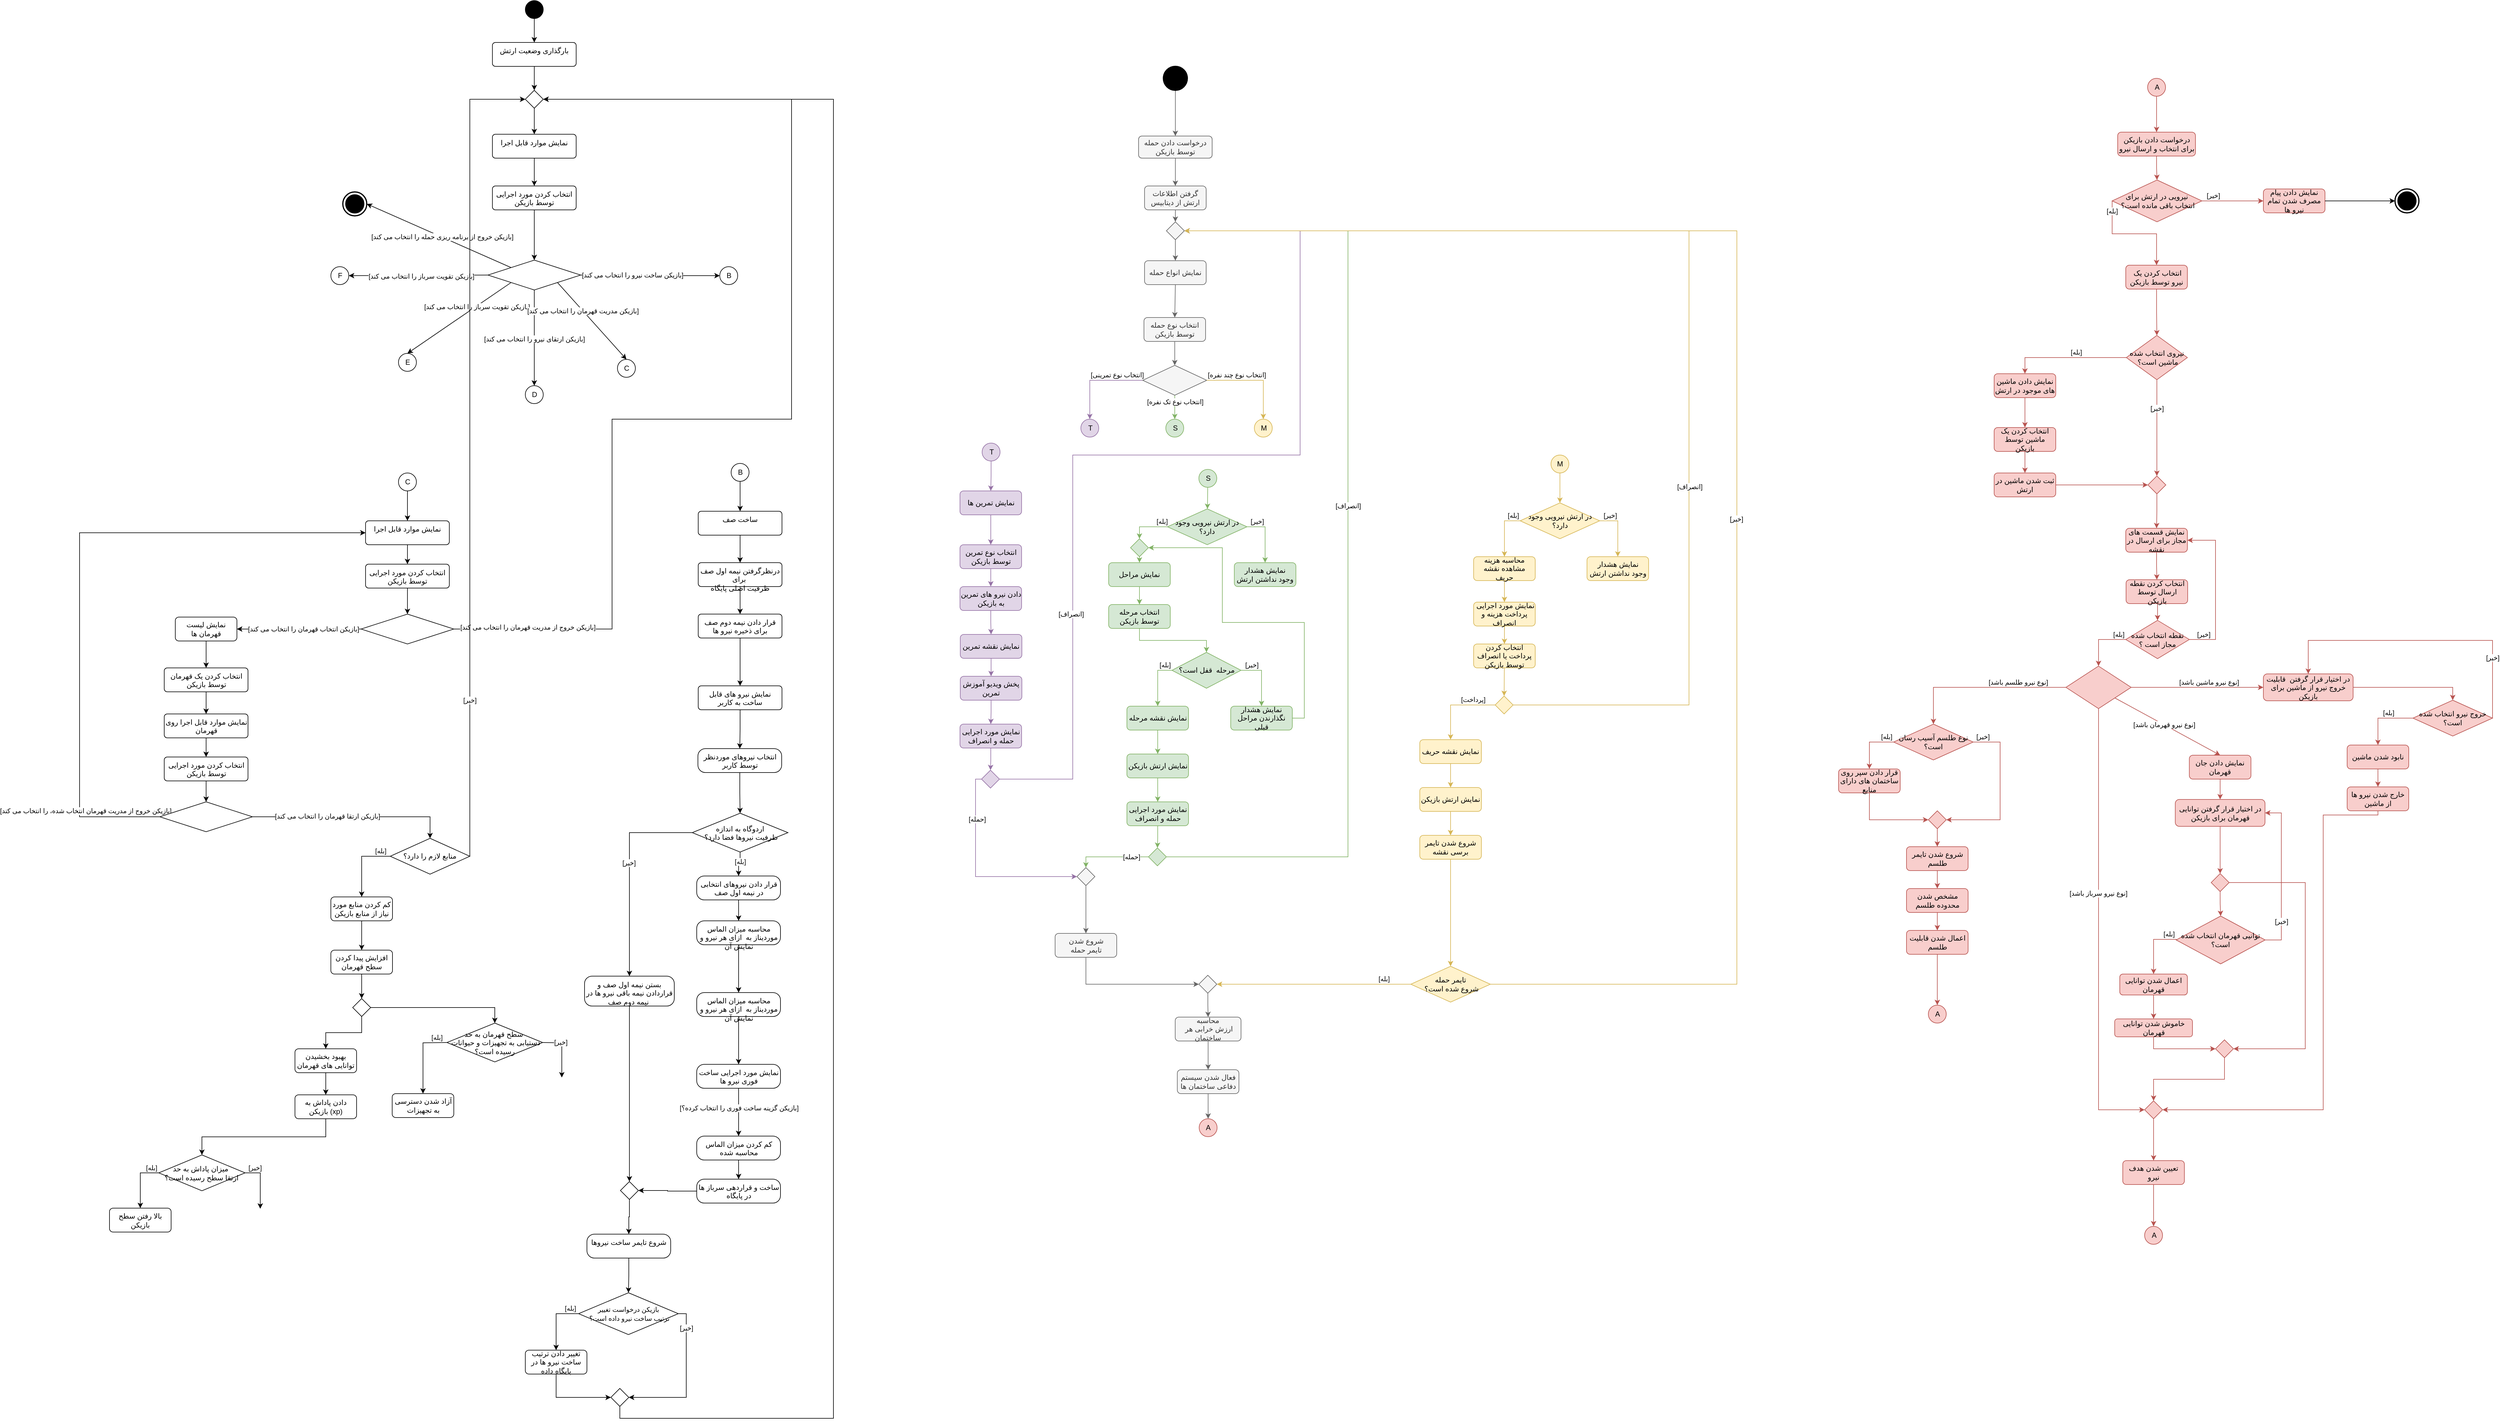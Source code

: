 <mxfile version="25.0.1">
  <diagram name="Page-1" id="e7e014a7-5840-1c2e-5031-d8a46d1fe8dd">
    <mxGraphModel dx="3249" dy="1920" grid="1" gridSize="10" guides="1" tooltips="1" connect="1" arrows="1" fold="1" page="0" pageScale="1" pageWidth="1169" pageHeight="826" background="none" math="0" shadow="0">
      <root>
        <mxCell id="0" />
        <mxCell id="1" parent="0" />
        <mxCell id="rKDh5M6NZvwuu9iqtc1m-137" style="edgeStyle=orthogonalEdgeStyle;rounded=0;orthogonalLoop=1;jettySize=auto;html=1;exitX=0.5;exitY=1;exitDx=0;exitDy=0;entryX=0.5;entryY=0;entryDx=0;entryDy=0;" parent="1" source="AVHLMCsRwFBvno4Tyc7N-41" target="AVHLMCsRwFBvno4Tyc7N-43" edge="1">
          <mxGeometry relative="1" as="geometry" />
        </mxCell>
        <mxCell id="AVHLMCsRwFBvno4Tyc7N-41" value="" style="ellipse;fillColor=strokeColor;html=1;" parent="1" vertex="1">
          <mxGeometry x="-5" y="-580" width="30" height="30" as="geometry" />
        </mxCell>
        <mxCell id="rKDh5M6NZvwuu9iqtc1m-151" style="edgeStyle=orthogonalEdgeStyle;rounded=0;orthogonalLoop=1;jettySize=auto;html=1;exitX=0.5;exitY=1;exitDx=0;exitDy=0;entryX=0.5;entryY=0;entryDx=0;entryDy=0;" parent="1" source="AVHLMCsRwFBvno4Tyc7N-43" target="rKDh5M6NZvwuu9iqtc1m-150" edge="1">
          <mxGeometry relative="1" as="geometry" />
        </mxCell>
        <mxCell id="AVHLMCsRwFBvno4Tyc7N-43" value="بارگذاری وضعیت ارتش" style="html=1;align=center;verticalAlign=top;rounded=1;absoluteArcSize=1;arcSize=10;dashed=0;whiteSpace=wrap;" parent="1" vertex="1">
          <mxGeometry x="-60" y="-510" width="140" height="40" as="geometry" />
        </mxCell>
        <mxCell id="rKDh5M6NZvwuu9iqtc1m-139" style="edgeStyle=orthogonalEdgeStyle;rounded=0;orthogonalLoop=1;jettySize=auto;html=1;exitX=0.5;exitY=1;exitDx=0;exitDy=0;entryX=0.5;entryY=0;entryDx=0;entryDy=0;" parent="1" source="AVHLMCsRwFBvno4Tyc7N-45" target="rKDh5M6NZvwuu9iqtc1m-138" edge="1">
          <mxGeometry relative="1" as="geometry" />
        </mxCell>
        <mxCell id="AVHLMCsRwFBvno4Tyc7N-45" value="نمایش موارد قابل اجرا" style="html=1;align=center;verticalAlign=top;rounded=1;absoluteArcSize=1;arcSize=10;dashed=0;whiteSpace=wrap;" parent="1" vertex="1">
          <mxGeometry x="-60" y="-356.5" width="140" height="40" as="geometry" />
        </mxCell>
        <mxCell id="AVHLMCsRwFBvno4Tyc7N-50" value="" style="edgeStyle=orthogonalEdgeStyle;rounded=0;orthogonalLoop=1;jettySize=auto;html=1;entryX=0;entryY=0.5;entryDx=0;entryDy=0;" parent="1" source="AVHLMCsRwFBvno4Tyc7N-47" target="rKDh5M6NZvwuu9iqtc1m-126" edge="1">
          <mxGeometry relative="1" as="geometry">
            <mxPoint x="300" y="-120" as="targetPoint" />
          </mxGeometry>
        </mxCell>
        <mxCell id="AVHLMCsRwFBvno4Tyc7N-55" value="[بازیکن ساخت نیرو را انتخاب می کند]" style="edgeLabel;html=1;align=center;verticalAlign=middle;resizable=0;points=[];" parent="AVHLMCsRwFBvno4Tyc7N-50" vertex="1" connectable="0">
          <mxGeometry x="-0.265" relative="1" as="geometry">
            <mxPoint as="offset" />
          </mxGeometry>
        </mxCell>
        <mxCell id="rKDh5M6NZvwuu9iqtc1m-122" style="rounded=0;orthogonalLoop=1;jettySize=auto;html=1;exitX=0.5;exitY=1;exitDx=0;exitDy=0;entryX=0.5;entryY=0;entryDx=0;entryDy=0;" parent="1" source="AVHLMCsRwFBvno4Tyc7N-47" target="rKDh5M6NZvwuu9iqtc1m-131" edge="1">
          <mxGeometry relative="1" as="geometry">
            <mxPoint x="10" y="90" as="targetPoint" />
          </mxGeometry>
        </mxCell>
        <mxCell id="rKDh5M6NZvwuu9iqtc1m-123" value="[بازیکن ارتقای نیرو را انتخاب می کند]" style="edgeLabel;html=1;align=center;verticalAlign=middle;resizable=0;points=[];" parent="rKDh5M6NZvwuu9iqtc1m-122" vertex="1" connectable="0">
          <mxGeometry x="0.019" relative="1" as="geometry">
            <mxPoint as="offset" />
          </mxGeometry>
        </mxCell>
        <mxCell id="rKDh5M6NZvwuu9iqtc1m-124" style="rounded=0;orthogonalLoop=1;jettySize=auto;html=1;entryX=0.5;entryY=0;entryDx=0;entryDy=0;exitX=0;exitY=1;exitDx=0;exitDy=0;" parent="1" source="AVHLMCsRwFBvno4Tyc7N-47" target="rKDh5M6NZvwuu9iqtc1m-129" edge="1">
          <mxGeometry relative="1" as="geometry">
            <mxPoint x="-180" y="-50" as="targetPoint" />
            <mxPoint x="-200" y="-60" as="sourcePoint" />
          </mxGeometry>
        </mxCell>
        <mxCell id="rKDh5M6NZvwuu9iqtc1m-125" value="[بازیکن تقویت سرباز را انتخاب می کند]" style="edgeLabel;html=1;align=center;verticalAlign=middle;resizable=0;points=[];" parent="rKDh5M6NZvwuu9iqtc1m-124" vertex="1" connectable="0">
          <mxGeometry x="-0.335" y="1" relative="1" as="geometry">
            <mxPoint as="offset" />
          </mxGeometry>
        </mxCell>
        <mxCell id="rKDh5M6NZvwuu9iqtc1m-135" style="rounded=0;orthogonalLoop=1;jettySize=auto;html=1;exitX=0;exitY=0;exitDx=0;exitDy=0;entryX=1;entryY=0.5;entryDx=0;entryDy=0;entryPerimeter=0;" parent="1" source="AVHLMCsRwFBvno4Tyc7N-47" target="rKDh5M6NZvwuu9iqtc1m-136" edge="1">
          <mxGeometry relative="1" as="geometry">
            <mxPoint x="-200" y="-220" as="targetPoint" />
          </mxGeometry>
        </mxCell>
        <mxCell id="rKDh5M6NZvwuu9iqtc1m-141" value="[بازیکن خروج از برنامه ریزی حمله را انتخاب می کند]" style="edgeLabel;html=1;align=center;verticalAlign=middle;resizable=0;points=[];" parent="rKDh5M6NZvwuu9iqtc1m-135" vertex="1" connectable="0">
          <mxGeometry x="-0.035" y="-1" relative="1" as="geometry">
            <mxPoint as="offset" />
          </mxGeometry>
        </mxCell>
        <mxCell id="AVHLMCsRwFBvno4Tyc7N-47" value="" style="rhombus;" parent="1" vertex="1">
          <mxGeometry x="-67.5" y="-146" width="155" height="50" as="geometry" />
        </mxCell>
        <mxCell id="rKDh5M6NZvwuu9iqtc1m-77" value="" style="edgeStyle=orthogonalEdgeStyle;rounded=0;orthogonalLoop=1;jettySize=auto;html=1;entryX=0.5;entryY=0;entryDx=0;entryDy=0;" parent="1" source="AVHLMCsRwFBvno4Tyc7N-49" target="rKDh5M6NZvwuu9iqtc1m-76" edge="1">
          <mxGeometry relative="1" as="geometry" />
        </mxCell>
        <mxCell id="AVHLMCsRwFBvno4Tyc7N-49" value="ساخت صف" style="html=1;align=center;verticalAlign=top;rounded=1;absoluteArcSize=1;arcSize=10;dashed=0;whiteSpace=wrap;" parent="1" vertex="1">
          <mxGeometry x="284" y="274" width="140" height="40" as="geometry" />
        </mxCell>
        <mxCell id="Zq9gSJMjhTouXHFtVj0h-40" value="درخواست دادن حمله توسط بازیکن" style="shape=rect;html=1;rounded=1;whiteSpace=wrap;align=center;fillColor=#f5f5f5;fontColor=#333333;strokeColor=#666666;" parent="1" vertex="1">
          <mxGeometry x="1020" y="-353.5" width="123" height="37" as="geometry" />
        </mxCell>
        <mxCell id="Zq9gSJMjhTouXHFtVj0h-41" style="rounded=0;orthogonalLoop=1;jettySize=auto;html=1;exitX=0.5;exitY=1;exitDx=0;exitDy=0;entryX=0.5;entryY=0;entryDx=0;entryDy=0;fillColor=#f5f5f5;strokeColor=#666666;" parent="1" source="Zq9gSJMjhTouXHFtVj0h-40" target="Zq9gSJMjhTouXHFtVj0h-42" edge="1">
          <mxGeometry relative="1" as="geometry">
            <mxPoint x="1081.5" y="-270" as="targetPoint" />
          </mxGeometry>
        </mxCell>
        <mxCell id="Zq9gSJMjhTouXHFtVj0h-42" value="گرفتن اطلاعات ارتش از دیتابیس" style="shape=rect;html=1;rounded=1;whiteSpace=wrap;align=center;fillColor=#f5f5f5;fontColor=#333333;strokeColor=#666666;" parent="1" vertex="1">
          <mxGeometry x="1030" y="-270" width="103" height="40" as="geometry" />
        </mxCell>
        <mxCell id="Zq9gSJMjhTouXHFtVj0h-43" style="rounded=0;orthogonalLoop=1;jettySize=auto;html=1;exitX=0.5;exitY=1;exitDx=0;exitDy=0;entryX=0.5;entryY=0;entryDx=0;entryDy=0;fillColor=#f5f5f5;strokeColor=#666666;" parent="1" source="Zq9gSJMjhTouXHFtVj0h-42" target="Zq9gSJMjhTouXHFtVj0h-214" edge="1">
          <mxGeometry relative="1" as="geometry">
            <mxPoint x="1120" y="-180" as="targetPoint" />
          </mxGeometry>
        </mxCell>
        <mxCell id="Zq9gSJMjhTouXHFtVj0h-45" style="rounded=0;orthogonalLoop=1;jettySize=auto;html=1;exitX=0.5;exitY=1;exitDx=0;exitDy=0;entryX=0.5;entryY=0;entryDx=0;entryDy=0;fillColor=#f5f5f5;strokeColor=#666666;" parent="1" source="Zq9gSJMjhTouXHFtVj0h-215" target="Zq9gSJMjhTouXHFtVj0h-46" edge="1">
          <mxGeometry relative="1" as="geometry">
            <mxPoint x="1079" y="-60" as="targetPoint" />
            <mxPoint x="1080.5" y="-100" as="sourcePoint" />
          </mxGeometry>
        </mxCell>
        <mxCell id="Zq9gSJMjhTouXHFtVj0h-64" value="" style="edgeStyle=orthogonalEdgeStyle;rounded=0;orthogonalLoop=1;jettySize=auto;html=1;fillColor=#f5f5f5;strokeColor=#666666;" parent="1" source="Zq9gSJMjhTouXHFtVj0h-46" target="Zq9gSJMjhTouXHFtVj0h-50" edge="1">
          <mxGeometry relative="1" as="geometry" />
        </mxCell>
        <mxCell id="Zq9gSJMjhTouXHFtVj0h-46" value="انتخاب نوع حمله توسط بازیکن" style="shape=rect;html=1;rounded=1;whiteSpace=wrap;align=center;fillColor=#f5f5f5;fontColor=#333333;strokeColor=#666666;" parent="1" vertex="1">
          <mxGeometry x="1029" y="-50" width="103" height="40" as="geometry" />
        </mxCell>
        <mxCell id="Zq9gSJMjhTouXHFtVj0h-48" value="[انتخاب نوع تک نفره]" style="elbow=vertical;verticalAlign=bottom;endArrow=classic;rounded=0;labelBackgroundColor=default;endSize=6;endFill=1;exitX=0.5;exitY=1;exitDx=0;exitDy=0;entryX=0.5;entryY=0;entryDx=0;entryDy=0;jumpStyle=none;textShadow=0;labelBorderColor=none;fontColor=default;html=1;shadow=0;flowAnimation=0;fillColor=#d5e8d4;strokeColor=#82b366;" parent="1" source="Zq9gSJMjhTouXHFtVj0h-50" target="Zq9gSJMjhTouXHFtVj0h-57" edge="1">
          <mxGeometry relative="1" as="geometry">
            <mxPoint x="1080.5" y="130.0" as="targetPoint" />
            <mxPoint x="993.5" y="130.0" as="sourcePoint" />
          </mxGeometry>
        </mxCell>
        <mxCell id="Zq9gSJMjhTouXHFtVj0h-49" value="[انتخاب نوع تمرینی]" style="html=1;verticalAlign=bottom;endArrow=classic;rounded=0;labelBackgroundColor=none;endFill=1;exitX=0;exitY=0.5;exitDx=0;exitDy=0;edgeStyle=orthogonalEdgeStyle;entryX=0.5;entryY=0;entryDx=0;entryDy=0;fillColor=#e1d5e7;strokeColor=#9673a6;" parent="1" source="Zq9gSJMjhTouXHFtVj0h-50" target="Zq9gSJMjhTouXHFtVj0h-55" edge="1">
          <mxGeometry x="-0.433" relative="1" as="geometry">
            <mxPoint x="913.5" y="55" as="targetPoint" />
            <mxPoint x="1060.5" y="49.636" as="sourcePoint" />
            <mxPoint as="offset" />
          </mxGeometry>
        </mxCell>
        <mxCell id="Zq9gSJMjhTouXHFtVj0h-50" value="" style="rhombus;whiteSpace=wrap;html=1;fillColor=#f5f5f5;fontColor=#333333;strokeColor=#666666;" parent="1" vertex="1">
          <mxGeometry x="1027" y="30" width="107" height="50" as="geometry" />
        </mxCell>
        <mxCell id="Zq9gSJMjhTouXHFtVj0h-53" value="[انتخاب نوع چند نفره]" style="html=1;elbow=vertical;verticalAlign=bottom;endArrow=classic;rounded=0;labelBackgroundColor=none;endSize=6;endFill=1;exitX=1;exitY=0.5;exitDx=0;exitDy=0;entryX=0.5;entryY=0;entryDx=0;entryDy=0;edgeStyle=orthogonalEdgeStyle;fillColor=#fff2cc;strokeColor=#d6b656;" parent="1" source="Zq9gSJMjhTouXHFtVj0h-50" target="Zq9gSJMjhTouXHFtVj0h-59" edge="1">
          <mxGeometry x="-0.379" relative="1" as="geometry">
            <mxPoint x="1252.5" y="54.7" as="targetPoint" />
            <mxPoint x="1143.5" y="54.7" as="sourcePoint" />
            <mxPoint as="offset" />
          </mxGeometry>
        </mxCell>
        <mxCell id="Zq9gSJMjhTouXHFtVj0h-55" value="T" style="ellipse;html=1;fillColor=#e1d5e7;strokeColor=#9673a6;" parent="1" vertex="1">
          <mxGeometry x="923.5" y="120" width="30" height="30" as="geometry" />
        </mxCell>
        <mxCell id="Zq9gSJMjhTouXHFtVj0h-57" value="S" style="ellipse;html=1;fillColor=#d5e8d4;strokeColor=#82b366;" parent="1" vertex="1">
          <mxGeometry x="1065.5" y="120" width="30" height="30" as="geometry" />
        </mxCell>
        <mxCell id="Zq9gSJMjhTouXHFtVj0h-59" value="M" style="ellipse;html=1;fillColor=#fff2cc;strokeColor=#d6b656;" parent="1" vertex="1">
          <mxGeometry x="1213.5" y="120" width="30" height="30" as="geometry" />
        </mxCell>
        <mxCell id="Zq9gSJMjhTouXHFtVj0h-67" value="" style="edgeStyle=orthogonalEdgeStyle;rounded=0;orthogonalLoop=1;jettySize=auto;html=1;fillColor=#e1d5e7;strokeColor=#9673a6;" parent="1" source="Zq9gSJMjhTouXHFtVj0h-60" target="Zq9gSJMjhTouXHFtVj0h-65" edge="1">
          <mxGeometry relative="1" as="geometry" />
        </mxCell>
        <mxCell id="Zq9gSJMjhTouXHFtVj0h-60" value="T" style="ellipse;html=1;fillColor=#e1d5e7;strokeColor=#9673a6;" parent="1" vertex="1">
          <mxGeometry x="758.5" y="160" width="30" height="30" as="geometry" />
        </mxCell>
        <mxCell id="Zq9gSJMjhTouXHFtVj0h-82" value="" style="rounded=0;orthogonalLoop=1;jettySize=auto;html=1;fillColor=#d5e8d4;strokeColor=#82b366;" parent="1" source="Zq9gSJMjhTouXHFtVj0h-61" target="Zq9gSJMjhTouXHFtVj0h-79" edge="1">
          <mxGeometry relative="1" as="geometry" />
        </mxCell>
        <mxCell id="Zq9gSJMjhTouXHFtVj0h-61" value="S" style="ellipse;html=1;fillColor=#d5e8d4;strokeColor=#82b366;" parent="1" vertex="1">
          <mxGeometry x="1120.75" y="204" width="30" height="30" as="geometry" />
        </mxCell>
        <mxCell id="Zq9gSJMjhTouXHFtVj0h-109" value="" style="edgeStyle=orthogonalEdgeStyle;rounded=0;orthogonalLoop=1;jettySize=auto;html=1;fillColor=#fff2cc;strokeColor=#d6b656;" parent="1" source="Zq9gSJMjhTouXHFtVj0h-62" target="Zq9gSJMjhTouXHFtVj0h-105" edge="1">
          <mxGeometry relative="1" as="geometry" />
        </mxCell>
        <mxCell id="Zq9gSJMjhTouXHFtVj0h-62" value="M" style="ellipse;html=1;fillColor=#fff2cc;strokeColor=#d6b656;" parent="1" vertex="1">
          <mxGeometry x="1709.25" y="180" width="30" height="30" as="geometry" />
        </mxCell>
        <mxCell id="Zq9gSJMjhTouXHFtVj0h-69" value="" style="edgeStyle=orthogonalEdgeStyle;rounded=0;orthogonalLoop=1;jettySize=auto;html=1;fillColor=#e1d5e7;strokeColor=#9673a6;" parent="1" source="Zq9gSJMjhTouXHFtVj0h-65" target="Zq9gSJMjhTouXHFtVj0h-68" edge="1">
          <mxGeometry relative="1" as="geometry" />
        </mxCell>
        <mxCell id="Zq9gSJMjhTouXHFtVj0h-65" value="نمایش تمرین ها" style="shape=rect;html=1;rounded=1;whiteSpace=wrap;align=center;fillColor=#e1d5e7;strokeColor=#9673a6;" parent="1" vertex="1">
          <mxGeometry x="721.5" y="240" width="103" height="40" as="geometry" />
        </mxCell>
        <mxCell id="Zq9gSJMjhTouXHFtVj0h-71" value="" style="edgeStyle=orthogonalEdgeStyle;rounded=0;orthogonalLoop=1;jettySize=auto;html=1;fillColor=#e1d5e7;strokeColor=#9673a6;" parent="1" source="Zq9gSJMjhTouXHFtVj0h-68" target="Zq9gSJMjhTouXHFtVj0h-70" edge="1">
          <mxGeometry relative="1" as="geometry" />
        </mxCell>
        <mxCell id="Zq9gSJMjhTouXHFtVj0h-68" value="انتخاب نوع تمرین توسط بازیکن" style="shape=rect;html=1;rounded=1;whiteSpace=wrap;align=center;fillColor=#e1d5e7;strokeColor=#9673a6;" parent="1" vertex="1">
          <mxGeometry x="721.5" y="330" width="103" height="40" as="geometry" />
        </mxCell>
        <mxCell id="Zq9gSJMjhTouXHFtVj0h-73" value="" style="edgeStyle=orthogonalEdgeStyle;rounded=0;orthogonalLoop=1;jettySize=auto;html=1;fillColor=#e1d5e7;strokeColor=#9673a6;" parent="1" source="Zq9gSJMjhTouXHFtVj0h-70" target="Zq9gSJMjhTouXHFtVj0h-72" edge="1">
          <mxGeometry relative="1" as="geometry" />
        </mxCell>
        <mxCell id="Zq9gSJMjhTouXHFtVj0h-70" value="دادن نیرو های تمرین به بازیکن" style="shape=rect;html=1;rounded=1;whiteSpace=wrap;align=center;fillColor=#e1d5e7;strokeColor=#9673a6;" parent="1" vertex="1">
          <mxGeometry x="721.5" y="400" width="103" height="40" as="geometry" />
        </mxCell>
        <mxCell id="Zq9gSJMjhTouXHFtVj0h-76" value="" style="edgeStyle=orthogonalEdgeStyle;rounded=0;orthogonalLoop=1;jettySize=auto;html=1;fillColor=#e1d5e7;strokeColor=#9673a6;" parent="1" source="Zq9gSJMjhTouXHFtVj0h-72" target="Zq9gSJMjhTouXHFtVj0h-74" edge="1">
          <mxGeometry relative="1" as="geometry" />
        </mxCell>
        <mxCell id="Zq9gSJMjhTouXHFtVj0h-72" value="نمایش نقشه تمرین" style="shape=rect;html=1;rounded=1;whiteSpace=wrap;align=center;fillColor=#e1d5e7;strokeColor=#9673a6;" parent="1" vertex="1">
          <mxGeometry x="722" y="480" width="103" height="40" as="geometry" />
        </mxCell>
        <mxCell id="Zq9gSJMjhTouXHFtVj0h-146" style="edgeStyle=orthogonalEdgeStyle;rounded=0;orthogonalLoop=1;jettySize=auto;html=1;exitX=0.5;exitY=1;exitDx=0;exitDy=0;entryX=0.5;entryY=0;entryDx=0;entryDy=0;fillColor=#e1d5e7;strokeColor=#9673a6;" parent="1" source="Zq9gSJMjhTouXHFtVj0h-74" target="Zq9gSJMjhTouXHFtVj0h-141" edge="1">
          <mxGeometry relative="1" as="geometry" />
        </mxCell>
        <mxCell id="Zq9gSJMjhTouXHFtVj0h-74" value="پخش ویدیو آموزش تمرین" style="shape=rect;html=1;rounded=1;whiteSpace=wrap;align=center;fillColor=#e1d5e7;strokeColor=#9673a6;" parent="1" vertex="1">
          <mxGeometry x="722" y="550" width="103" height="40" as="geometry" />
        </mxCell>
        <mxCell id="Zq9gSJMjhTouXHFtVj0h-78" value="[بله]" style="html=1;verticalAlign=bottom;endArrow=classic;rounded=0;labelBackgroundColor=default;endFill=1;exitX=0;exitY=0.5;exitDx=0;exitDy=0;edgeStyle=elbowEdgeStyle;elbow=vertical;entryX=0.5;entryY=0;entryDx=0;entryDy=0;fillColor=#d5e8d4;strokeColor=#82b366;" parent="1" source="Zq9gSJMjhTouXHFtVj0h-79" target="Zq9gSJMjhTouXHFtVj0h-217" edge="1">
          <mxGeometry x="-0.718" relative="1" as="geometry">
            <mxPoint x="1090" y="360" as="targetPoint" />
            <mxPoint x="1083.5" y="345" as="sourcePoint" />
            <Array as="points">
              <mxPoint x="1060" y="300" />
            </Array>
            <mxPoint as="offset" />
          </mxGeometry>
        </mxCell>
        <mxCell id="Zq9gSJMjhTouXHFtVj0h-79" value="در ارتش نیرویی وجود دارد؟" style="rhombus;whiteSpace=wrap;html=1;fillColor=#d5e8d4;strokeColor=#82b366;" parent="1" vertex="1">
          <mxGeometry x="1068.25" y="270" width="133" height="60" as="geometry" />
        </mxCell>
        <mxCell id="Zq9gSJMjhTouXHFtVj0h-81" value="[خیر]" style="html=1;verticalAlign=bottom;endArrow=classic;rounded=0;labelBackgroundColor=default;endFill=1;exitX=1;exitY=0.5;exitDx=0;exitDy=0;edgeStyle=elbowEdgeStyle;entryX=0.5;entryY=0;entryDx=0;entryDy=0;elbow=vertical;fillColor=#d5e8d4;strokeColor=#82b366;" parent="1" source="Zq9gSJMjhTouXHFtVj0h-79" target="Zq9gSJMjhTouXHFtVj0h-83" edge="1">
          <mxGeometry x="-0.628" relative="1" as="geometry">
            <mxPoint x="1220" y="380" as="targetPoint" />
            <mxPoint x="1209.5" y="325" as="sourcePoint" />
            <mxPoint as="offset" />
            <Array as="points">
              <mxPoint x="1220" y="300" />
            </Array>
          </mxGeometry>
        </mxCell>
        <mxCell id="Zq9gSJMjhTouXHFtVj0h-83" value="نمایش هشدار&lt;div&gt;وجود نداشتن ارتش&lt;/div&gt;" style="shape=rect;html=1;rounded=1;whiteSpace=wrap;align=center;fillColor=#d5e8d4;strokeColor=#82b366;" parent="1" vertex="1">
          <mxGeometry x="1180" y="360" width="103" height="40" as="geometry" />
        </mxCell>
        <mxCell id="Zq9gSJMjhTouXHFtVj0h-88" value="" style="edgeStyle=orthogonalEdgeStyle;rounded=0;orthogonalLoop=1;jettySize=auto;html=1;fillColor=#d5e8d4;strokeColor=#82b366;" parent="1" source="Zq9gSJMjhTouXHFtVj0h-84" target="Zq9gSJMjhTouXHFtVj0h-87" edge="1">
          <mxGeometry relative="1" as="geometry" />
        </mxCell>
        <mxCell id="Zq9gSJMjhTouXHFtVj0h-84" value="نمایش مراحل" style="shape=rect;html=1;rounded=1;whiteSpace=wrap;align=center;fillColor=#d5e8d4;strokeColor=#82b366;" parent="1" vertex="1">
          <mxGeometry x="970" y="360" width="103" height="40" as="geometry" />
        </mxCell>
        <mxCell id="Zq9gSJMjhTouXHFtVj0h-92" style="edgeStyle=orthogonalEdgeStyle;rounded=0;orthogonalLoop=1;jettySize=auto;html=1;exitX=0.5;exitY=1;exitDx=0;exitDy=0;entryX=0.5;entryY=0;entryDx=0;entryDy=0;fillColor=#d5e8d4;strokeColor=#82b366;" parent="1" source="Zq9gSJMjhTouXHFtVj0h-87" target="Zq9gSJMjhTouXHFtVj0h-90" edge="1">
          <mxGeometry relative="1" as="geometry" />
        </mxCell>
        <mxCell id="Zq9gSJMjhTouXHFtVj0h-87" value="انتخاب مرحله توسط بازیکن" style="shape=rect;html=1;rounded=1;whiteSpace=wrap;align=center;fillColor=#d5e8d4;strokeColor=#82b366;" parent="1" vertex="1">
          <mxGeometry x="970" y="430" width="103" height="40" as="geometry" />
        </mxCell>
        <mxCell id="Zq9gSJMjhTouXHFtVj0h-89" value="[بله]" style="html=1;verticalAlign=bottom;endArrow=classic;rounded=0;labelBackgroundColor=default;endFill=1;exitX=0;exitY=0.5;exitDx=0;exitDy=0;edgeStyle=elbowEdgeStyle;elbow=vertical;entryX=0.5;entryY=0;entryDx=0;entryDy=0;fillColor=#d5e8d4;strokeColor=#82b366;" parent="1" source="Zq9gSJMjhTouXHFtVj0h-90" target="Zq9gSJMjhTouXHFtVj0h-100" edge="1">
          <mxGeometry x="-0.718" relative="1" as="geometry">
            <mxPoint x="1049.75" y="605" as="targetPoint" />
            <mxPoint x="1081.25" y="590" as="sourcePoint" />
            <Array as="points">
              <mxPoint x="1057.75" y="540" />
            </Array>
            <mxPoint as="offset" />
          </mxGeometry>
        </mxCell>
        <mxCell id="Zq9gSJMjhTouXHFtVj0h-90" value="مرحله&amp;nbsp; قفل است؟" style="rhombus;whiteSpace=wrap;html=1;fillColor=#d5e8d4;strokeColor=#82b366;" parent="1" vertex="1">
          <mxGeometry x="1075.75" y="510" width="115.51" height="60" as="geometry" />
        </mxCell>
        <mxCell id="Zq9gSJMjhTouXHFtVj0h-91" value="[خیر]" style="html=1;verticalAlign=bottom;endArrow=classic;rounded=0;labelBackgroundColor=default;endFill=1;exitX=1;exitY=0.5;exitDx=0;exitDy=0;edgeStyle=elbowEdgeStyle;entryX=0.5;entryY=0;entryDx=0;entryDy=0;elbow=vertical;fillColor=#d5e8d4;strokeColor=#82b366;" parent="1" source="Zq9gSJMjhTouXHFtVj0h-90" target="Zq9gSJMjhTouXHFtVj0h-99" edge="1">
          <mxGeometry x="-0.628" relative="1" as="geometry">
            <mxPoint x="1219.75" y="605" as="targetPoint" />
            <mxPoint x="1207.25" y="570" as="sourcePoint" />
            <mxPoint as="offset" />
            <Array as="points">
              <mxPoint x="1197.75" y="540" />
            </Array>
          </mxGeometry>
        </mxCell>
        <mxCell id="Zq9gSJMjhTouXHFtVj0h-120" style="edgeStyle=orthogonalEdgeStyle;rounded=0;orthogonalLoop=1;jettySize=auto;html=1;exitX=1;exitY=0.5;exitDx=0;exitDy=0;entryX=1;entryY=0.5;entryDx=0;entryDy=0;fillColor=#d5e8d4;strokeColor=#82b366;" parent="1" source="Zq9gSJMjhTouXHFtVj0h-99" target="Zq9gSJMjhTouXHFtVj0h-217" edge="1">
          <mxGeometry relative="1" as="geometry">
            <mxPoint x="1291" y="620" as="sourcePoint" />
            <mxPoint x="1140" y="380" as="targetPoint" />
            <Array as="points">
              <mxPoint x="1297" y="620" />
              <mxPoint x="1297" y="460" />
              <mxPoint x="1160" y="460" />
              <mxPoint x="1160" y="335" />
            </Array>
          </mxGeometry>
        </mxCell>
        <mxCell id="Zq9gSJMjhTouXHFtVj0h-99" value="نمایش هشدار&lt;div&gt;نگذارندن مراحل قبلی&lt;/div&gt;" style="shape=rect;html=1;rounded=1;whiteSpace=wrap;align=center;fillColor=#d5e8d4;strokeColor=#82b366;" parent="1" vertex="1">
          <mxGeometry x="1174" y="600" width="103" height="40" as="geometry" />
        </mxCell>
        <mxCell id="Zq9gSJMjhTouXHFtVj0h-127" value="" style="edgeStyle=orthogonalEdgeStyle;rounded=0;orthogonalLoop=1;jettySize=auto;html=1;fillColor=#d5e8d4;strokeColor=#82b366;" parent="1" source="Zq9gSJMjhTouXHFtVj0h-100" target="Zq9gSJMjhTouXHFtVj0h-125" edge="1">
          <mxGeometry relative="1" as="geometry" />
        </mxCell>
        <mxCell id="Zq9gSJMjhTouXHFtVj0h-100" value="نمایش نقشه مرحله" style="shape=rect;html=1;rounded=1;whiteSpace=wrap;align=center;fillColor=#d5e8d4;strokeColor=#82b366;" parent="1" vertex="1">
          <mxGeometry x="1000.5" y="600" width="103" height="40" as="geometry" />
        </mxCell>
        <mxCell id="Zq9gSJMjhTouXHFtVj0h-104" value="[بله]" style="html=1;verticalAlign=bottom;endArrow=classic;rounded=0;labelBackgroundColor=default;endFill=1;exitX=0;exitY=0.5;exitDx=0;exitDy=0;edgeStyle=elbowEdgeStyle;elbow=vertical;entryX=0.5;entryY=0;entryDx=0;entryDy=0;fillColor=#fff2cc;strokeColor=#d6b656;" parent="1" source="Zq9gSJMjhTouXHFtVj0h-105" target="Zq9gSJMjhTouXHFtVj0h-108" edge="1">
          <mxGeometry x="-0.718" relative="1" as="geometry">
            <mxPoint x="1679.5" y="350" as="targetPoint" />
            <mxPoint x="1673" y="335" as="sourcePoint" />
            <Array as="points">
              <mxPoint x="1649.5" y="290" />
            </Array>
            <mxPoint as="offset" />
          </mxGeometry>
        </mxCell>
        <mxCell id="Zq9gSJMjhTouXHFtVj0h-105" value="در ارتش نیرویی وجود دارد؟" style="rhombus;whiteSpace=wrap;html=1;fillColor=#fff2cc;strokeColor=#d6b656;" parent="1" vertex="1">
          <mxGeometry x="1657.75" y="260" width="133" height="60" as="geometry" />
        </mxCell>
        <mxCell id="Zq9gSJMjhTouXHFtVj0h-106" value="[خیر]" style="html=1;verticalAlign=bottom;endArrow=classic;rounded=0;labelBackgroundColor=default;endFill=1;exitX=1;exitY=0.5;exitDx=0;exitDy=0;edgeStyle=elbowEdgeStyle;entryX=0.5;entryY=0;entryDx=0;entryDy=0;elbow=vertical;fillColor=#fff2cc;strokeColor=#d6b656;" parent="1" source="Zq9gSJMjhTouXHFtVj0h-105" target="Zq9gSJMjhTouXHFtVj0h-107" edge="1">
          <mxGeometry x="-0.628" relative="1" as="geometry">
            <mxPoint x="1809.5" y="370" as="targetPoint" />
            <mxPoint x="1799" y="315" as="sourcePoint" />
            <mxPoint as="offset" />
            <Array as="points">
              <mxPoint x="1809.5" y="290" />
            </Array>
          </mxGeometry>
        </mxCell>
        <mxCell id="Zq9gSJMjhTouXHFtVj0h-107" value="نمایش هشدار&lt;div&gt;وجود نداشتن ارتش&lt;/div&gt;" style="shape=rect;html=1;rounded=1;whiteSpace=wrap;align=center;fillColor=#fff2cc;strokeColor=#d6b656;" parent="1" vertex="1">
          <mxGeometry x="1769.5" y="350" width="103" height="40" as="geometry" />
        </mxCell>
        <mxCell id="Zq9gSJMjhTouXHFtVj0h-111" value="" style="edgeStyle=orthogonalEdgeStyle;rounded=0;orthogonalLoop=1;jettySize=auto;html=1;fillColor=#fff2cc;strokeColor=#d6b656;" parent="1" source="Zq9gSJMjhTouXHFtVj0h-108" target="Zq9gSJMjhTouXHFtVj0h-110" edge="1">
          <mxGeometry relative="1" as="geometry" />
        </mxCell>
        <mxCell id="Zq9gSJMjhTouXHFtVj0h-108" value="محاسبه هزینه مشاهده نقشه حریف" style="shape=rect;html=1;rounded=1;whiteSpace=wrap;align=center;fillColor=#fff2cc;strokeColor=#d6b656;" parent="1" vertex="1">
          <mxGeometry x="1580" y="350" width="103" height="40" as="geometry" />
        </mxCell>
        <mxCell id="Zq9gSJMjhTouXHFtVj0h-117" value="" style="edgeStyle=orthogonalEdgeStyle;rounded=0;orthogonalLoop=1;jettySize=auto;html=1;fillColor=#fff2cc;strokeColor=#d6b656;" parent="1" source="Zq9gSJMjhTouXHFtVj0h-110" target="Zq9gSJMjhTouXHFtVj0h-116" edge="1">
          <mxGeometry relative="1" as="geometry" />
        </mxCell>
        <mxCell id="Zq9gSJMjhTouXHFtVj0h-110" value="نمایش مورد اجرایی&amp;nbsp; پرداخت هزینه و انصراف" style="shape=rect;html=1;rounded=1;whiteSpace=wrap;align=center;fillColor=#fff2cc;strokeColor=#d6b656;" parent="1" vertex="1">
          <mxGeometry x="1580" y="426" width="103" height="40" as="geometry" />
        </mxCell>
        <mxCell id="Zq9gSJMjhTouXHFtVj0h-113" value="[پرداخت]" style="html=1;verticalAlign=bottom;endArrow=classic;rounded=0;labelBackgroundColor=none;endFill=1;exitX=0;exitY=0.5;exitDx=0;exitDy=0;edgeStyle=orthogonalEdgeStyle;entryX=0.5;entryY=0;entryDx=0;entryDy=0;fillColor=#fff2cc;strokeColor=#d6b656;" parent="1" source="Zq9gSJMjhTouXHFtVj0h-114" target="Zq9gSJMjhTouXHFtVj0h-119" edge="1">
          <mxGeometry x="-0.433" relative="1" as="geometry">
            <mxPoint x="1521" y="673" as="targetPoint" />
            <mxPoint x="1613.014" y="602.636" as="sourcePoint" />
            <mxPoint as="offset" />
          </mxGeometry>
        </mxCell>
        <mxCell id="Zq9gSJMjhTouXHFtVj0h-114" value="" style="rhombus;whiteSpace=wrap;html=1;fillColor=#fff2cc;strokeColor=#d6b656;" parent="1" vertex="1">
          <mxGeometry x="1616" y="583" width="30" height="30" as="geometry" />
        </mxCell>
        <mxCell id="Zq9gSJMjhTouXHFtVj0h-115" value="" style="html=1;elbow=vertical;verticalAlign=bottom;endArrow=classic;rounded=0;labelBackgroundColor=none;endSize=6;endFill=1;exitX=1;exitY=0.5;exitDx=0;exitDy=0;edgeStyle=orthogonalEdgeStyle;entryX=1;entryY=0.5;entryDx=0;entryDy=0;fillColor=#fff2cc;strokeColor=#d6b656;" parent="1" source="Zq9gSJMjhTouXHFtVj0h-114" target="Zq9gSJMjhTouXHFtVj0h-214" edge="1">
          <mxGeometry x="-0.379" relative="1" as="geometry">
            <mxPoint x="1133.0" y="-140" as="targetPoint" />
            <mxPoint x="1570.014" y="634.7" as="sourcePoint" />
            <Array as="points">
              <mxPoint x="1940" y="598" />
              <mxPoint x="1940" y="-195" />
            </Array>
            <mxPoint as="offset" />
          </mxGeometry>
        </mxCell>
        <mxCell id="Zq9gSJMjhTouXHFtVj0h-135" value="[انصراف]" style="edgeLabel;html=1;align=center;verticalAlign=middle;resizable=0;points=[];" parent="Zq9gSJMjhTouXHFtVj0h-115" vertex="1" connectable="0">
          <mxGeometry x="-0.317" y="-1" relative="1" as="geometry">
            <mxPoint as="offset" />
          </mxGeometry>
        </mxCell>
        <mxCell id="Zq9gSJMjhTouXHFtVj0h-118" value="" style="rounded=0;orthogonalLoop=1;jettySize=auto;html=1;entryX=0.5;entryY=0;entryDx=0;entryDy=0;fillColor=#fff2cc;strokeColor=#d6b656;" parent="1" source="Zq9gSJMjhTouXHFtVj0h-116" target="Zq9gSJMjhTouXHFtVj0h-114" edge="1">
          <mxGeometry relative="1" as="geometry">
            <mxPoint x="1680" y="566" as="targetPoint" />
          </mxGeometry>
        </mxCell>
        <mxCell id="Zq9gSJMjhTouXHFtVj0h-116" value="انتخاب کردن پرداخت یا انصراف توسط بازیکن" style="shape=rect;html=1;rounded=1;whiteSpace=wrap;align=center;fillColor=#fff2cc;strokeColor=#d6b656;" parent="1" vertex="1">
          <mxGeometry x="1580" y="496" width="103" height="40" as="geometry" />
        </mxCell>
        <mxCell id="Zq9gSJMjhTouXHFtVj0h-122" value="" style="edgeStyle=orthogonalEdgeStyle;rounded=0;orthogonalLoop=1;jettySize=auto;html=1;fillColor=#fff2cc;strokeColor=#d6b656;" parent="1" source="Zq9gSJMjhTouXHFtVj0h-119" target="Zq9gSJMjhTouXHFtVj0h-121" edge="1">
          <mxGeometry relative="1" as="geometry" />
        </mxCell>
        <mxCell id="Zq9gSJMjhTouXHFtVj0h-119" value="نمایش نقشه حریف" style="shape=rect;html=1;rounded=1;whiteSpace=wrap;align=center;fillColor=#fff2cc;strokeColor=#d6b656;" parent="1" vertex="1">
          <mxGeometry x="1490" y="656" width="103" height="40" as="geometry" />
        </mxCell>
        <mxCell id="Zq9gSJMjhTouXHFtVj0h-124" value="" style="edgeStyle=orthogonalEdgeStyle;rounded=0;orthogonalLoop=1;jettySize=auto;html=1;fillColor=#fff2cc;strokeColor=#d6b656;" parent="1" source="Zq9gSJMjhTouXHFtVj0h-121" target="Zq9gSJMjhTouXHFtVj0h-123" edge="1">
          <mxGeometry relative="1" as="geometry" />
        </mxCell>
        <mxCell id="Zq9gSJMjhTouXHFtVj0h-121" value="نمایش ارتش بازیکن" style="shape=rect;html=1;rounded=1;whiteSpace=wrap;align=center;fillColor=#fff2cc;strokeColor=#d6b656;" parent="1" vertex="1">
          <mxGeometry x="1490" y="736" width="103" height="40" as="geometry" />
        </mxCell>
        <mxCell id="Zq9gSJMjhTouXHFtVj0h-157" value="" style="edgeStyle=orthogonalEdgeStyle;rounded=0;orthogonalLoop=1;jettySize=auto;html=1;fillColor=#fff2cc;strokeColor=#d6b656;" parent="1" source="Zq9gSJMjhTouXHFtVj0h-123" target="Zq9gSJMjhTouXHFtVj0h-155" edge="1">
          <mxGeometry relative="1" as="geometry" />
        </mxCell>
        <mxCell id="Zq9gSJMjhTouXHFtVj0h-123" value="شروع شدن تایمر&lt;div&gt;برسی نقشه&lt;/div&gt;" style="shape=rect;html=1;rounded=1;whiteSpace=wrap;align=center;fillColor=#fff2cc;strokeColor=#d6b656;" parent="1" vertex="1">
          <mxGeometry x="1490" y="816" width="103" height="40" as="geometry" />
        </mxCell>
        <mxCell id="Zq9gSJMjhTouXHFtVj0h-129" value="" style="edgeStyle=orthogonalEdgeStyle;rounded=0;orthogonalLoop=1;jettySize=auto;html=1;fillColor=#d5e8d4;strokeColor=#82b366;" parent="1" source="Zq9gSJMjhTouXHFtVj0h-125" target="Zq9gSJMjhTouXHFtVj0h-128" edge="1">
          <mxGeometry relative="1" as="geometry" />
        </mxCell>
        <mxCell id="Zq9gSJMjhTouXHFtVj0h-125" value="نمایش ارتش بازیکن" style="shape=rect;html=1;rounded=1;whiteSpace=wrap;align=center;fillColor=#d5e8d4;strokeColor=#82b366;" parent="1" vertex="1">
          <mxGeometry x="1000.5" y="680" width="103" height="40" as="geometry" />
        </mxCell>
        <mxCell id="Zq9gSJMjhTouXHFtVj0h-132" value="" style="edgeStyle=orthogonalEdgeStyle;rounded=0;orthogonalLoop=1;jettySize=auto;html=1;fillColor=#d5e8d4;strokeColor=#82b366;" parent="1" source="Zq9gSJMjhTouXHFtVj0h-128" target="Zq9gSJMjhTouXHFtVj0h-131" edge="1">
          <mxGeometry relative="1" as="geometry" />
        </mxCell>
        <mxCell id="Zq9gSJMjhTouXHFtVj0h-128" value="نمایش مورد اجرایی&lt;div&gt;&lt;span style=&quot;background-color: initial;&quot;&gt;حمله و انصراف&lt;/span&gt;&lt;/div&gt;" style="shape=rect;html=1;rounded=1;whiteSpace=wrap;align=center;fillColor=#d5e8d4;strokeColor=#82b366;" parent="1" vertex="1">
          <mxGeometry x="1000.5" y="760" width="103" height="40" as="geometry" />
        </mxCell>
        <mxCell id="Zq9gSJMjhTouXHFtVj0h-130" value="" style="html=1;verticalAlign=bottom;endArrow=classic;rounded=0;labelBackgroundColor=none;endFill=1;exitX=0;exitY=0.5;exitDx=0;exitDy=0;edgeStyle=orthogonalEdgeStyle;entryX=0.5;entryY=0;entryDx=0;entryDy=0;fillColor=#d5e8d4;strokeColor=#82b366;" parent="1" source="Zq9gSJMjhTouXHFtVj0h-131" target="sTYA_0AbgtzmGNf-D2yg-3" edge="1">
          <mxGeometry x="-0.433" relative="1" as="geometry">
            <mxPoint x="930" y="920" as="targetPoint" />
            <mxPoint x="1030.514" y="856.636" as="sourcePoint" />
            <mxPoint as="offset" />
          </mxGeometry>
        </mxCell>
        <mxCell id="Zq9gSJMjhTouXHFtVj0h-174" value="[حمله]" style="edgeLabel;html=1;align=center;verticalAlign=middle;resizable=0;points=[];" parent="Zq9gSJMjhTouXHFtVj0h-130" vertex="1" connectable="0">
          <mxGeometry x="-0.531" relative="1" as="geometry">
            <mxPoint as="offset" />
          </mxGeometry>
        </mxCell>
        <mxCell id="Zq9gSJMjhTouXHFtVj0h-133" style="edgeStyle=orthogonalEdgeStyle;rounded=0;orthogonalLoop=1;jettySize=auto;html=1;exitX=1;exitY=0.5;exitDx=0;exitDy=0;entryX=1;entryY=0.5;entryDx=0;entryDy=0;fillColor=#d5e8d4;strokeColor=#82b366;" parent="1" source="Zq9gSJMjhTouXHFtVj0h-131" target="Zq9gSJMjhTouXHFtVj0h-214" edge="1">
          <mxGeometry relative="1" as="geometry">
            <mxPoint x="1133.0" y="-140" as="targetPoint" />
            <Array as="points">
              <mxPoint x="1370" y="852" />
              <mxPoint x="1370" y="-195" />
            </Array>
          </mxGeometry>
        </mxCell>
        <mxCell id="Zq9gSJMjhTouXHFtVj0h-134" value="[انصراف]" style="edgeLabel;html=1;align=center;verticalAlign=middle;resizable=0;points=[];" parent="Zq9gSJMjhTouXHFtVj0h-133" vertex="1" connectable="0">
          <mxGeometry x="0.097" relative="1" as="geometry">
            <mxPoint as="offset" />
          </mxGeometry>
        </mxCell>
        <mxCell id="Zq9gSJMjhTouXHFtVj0h-131" value="" style="rhombus;whiteSpace=wrap;html=1;fillColor=#d5e8d4;strokeColor=#82b366;" parent="1" vertex="1">
          <mxGeometry x="1036.5" y="837" width="30" height="30" as="geometry" />
        </mxCell>
        <mxCell id="Zq9gSJMjhTouXHFtVj0h-140" value="" style="edgeStyle=orthogonalEdgeStyle;rounded=0;orthogonalLoop=1;jettySize=auto;html=1;fillColor=#e1d5e7;strokeColor=#9673a6;" parent="1" source="Zq9gSJMjhTouXHFtVj0h-141" target="Zq9gSJMjhTouXHFtVj0h-143" edge="1">
          <mxGeometry relative="1" as="geometry" />
        </mxCell>
        <mxCell id="Zq9gSJMjhTouXHFtVj0h-141" value="نمایش مورد اجرایی&lt;div&gt;&lt;span style=&quot;background-color: initial;&quot;&gt;حمله و انصراف&lt;/span&gt;&lt;/div&gt;" style="shape=rect;html=1;rounded=1;whiteSpace=wrap;align=center;fillColor=#e1d5e7;strokeColor=#9673a6;" parent="1" vertex="1">
          <mxGeometry x="721.5" y="630" width="103" height="40" as="geometry" />
        </mxCell>
        <mxCell id="Zq9gSJMjhTouXHFtVj0h-142" value="" style="html=1;verticalAlign=bottom;endArrow=classic;rounded=0;labelBackgroundColor=none;endFill=1;exitX=0;exitY=0.5;exitDx=0;exitDy=0;edgeStyle=orthogonalEdgeStyle;entryX=0;entryY=0.5;entryDx=0;entryDy=0;fillColor=#e1d5e7;strokeColor=#9673a6;" parent="1" source="Zq9gSJMjhTouXHFtVj0h-143" target="sTYA_0AbgtzmGNf-D2yg-3" edge="1">
          <mxGeometry x="-0.433" relative="1" as="geometry">
            <mxPoint x="694.5" y="770" as="targetPoint" />
            <mxPoint x="751.514" y="726.636" as="sourcePoint" />
            <mxPoint as="offset" />
          </mxGeometry>
        </mxCell>
        <mxCell id="Zq9gSJMjhTouXHFtVj0h-173" value="[حمله]" style="edgeLabel;html=1;align=center;verticalAlign=middle;resizable=0;points=[];" parent="Zq9gSJMjhTouXHFtVj0h-142" vertex="1" connectable="0">
          <mxGeometry x="-0.549" y="2" relative="1" as="geometry">
            <mxPoint as="offset" />
          </mxGeometry>
        </mxCell>
        <mxCell id="Zq9gSJMjhTouXHFtVj0h-148" style="edgeStyle=orthogonalEdgeStyle;rounded=0;orthogonalLoop=1;jettySize=auto;html=1;exitX=1;exitY=0.5;exitDx=0;exitDy=0;entryX=1;entryY=0.5;entryDx=0;entryDy=0;fillColor=#e1d5e7;strokeColor=#9673a6;" parent="1" source="Zq9gSJMjhTouXHFtVj0h-143" target="Zq9gSJMjhTouXHFtVj0h-214" edge="1">
          <mxGeometry relative="1" as="geometry">
            <mxPoint x="1133.0" y="-140" as="targetPoint" />
            <Array as="points">
              <mxPoint x="910" y="722" />
              <mxPoint x="910" y="180" />
              <mxPoint x="1290" y="180" />
              <mxPoint x="1290" y="-195" />
            </Array>
          </mxGeometry>
        </mxCell>
        <mxCell id="Zq9gSJMjhTouXHFtVj0h-149" value="[انصراف]" style="edgeLabel;html=1;align=center;verticalAlign=middle;resizable=0;points=[];" parent="Zq9gSJMjhTouXHFtVj0h-148" vertex="1" connectable="0">
          <mxGeometry x="-0.506" y="3" relative="1" as="geometry">
            <mxPoint as="offset" />
          </mxGeometry>
        </mxCell>
        <mxCell id="Zq9gSJMjhTouXHFtVj0h-143" value="" style="rhombus;whiteSpace=wrap;html=1;fillColor=#e1d5e7;strokeColor=#9673a6;" parent="1" vertex="1">
          <mxGeometry x="757.5" y="707" width="30" height="30" as="geometry" />
        </mxCell>
        <mxCell id="Zq9gSJMjhTouXHFtVj0h-154" value="[بله]" style="html=1;verticalAlign=bottom;endArrow=classic;rounded=0;labelBackgroundColor=default;endFill=1;exitX=0;exitY=0.5;exitDx=0;exitDy=0;edgeStyle=elbowEdgeStyle;elbow=vertical;entryX=1;entryY=0.5;entryDx=0;entryDy=0;fillColor=#fff2cc;strokeColor=#d6b656;" parent="1" source="Zq9gSJMjhTouXHFtVj0h-155" target="Zq9gSJMjhTouXHFtVj0h-159" edge="1">
          <mxGeometry x="-0.718" relative="1" as="geometry">
            <mxPoint x="1440" y="990" as="targetPoint" />
            <mxPoint x="1490" y="975" as="sourcePoint" />
            <Array as="points">
              <mxPoint x="1310" y="1065" />
            </Array>
            <mxPoint as="offset" />
          </mxGeometry>
        </mxCell>
        <mxCell id="Zq9gSJMjhTouXHFtVj0h-209" value="" style="edgeStyle=orthogonalEdgeStyle;rounded=0;orthogonalLoop=1;jettySize=auto;html=1;entryX=1;entryY=0.5;entryDx=0;entryDy=0;exitX=1;exitY=0.5;exitDx=0;exitDy=0;fillColor=#fff2cc;strokeColor=#d6b656;" parent="1" source="Zq9gSJMjhTouXHFtVj0h-155" target="Zq9gSJMjhTouXHFtVj0h-214" edge="1">
          <mxGeometry relative="1" as="geometry">
            <mxPoint x="1700.0" y="930" as="targetPoint" />
            <Array as="points">
              <mxPoint x="2020" y="1065" />
              <mxPoint x="2020" y="-195" />
            </Array>
            <mxPoint x="1650" y="1090" as="sourcePoint" />
          </mxGeometry>
        </mxCell>
        <mxCell id="Zq9gSJMjhTouXHFtVj0h-210" value="[خیر]" style="edgeLabel;html=1;align=center;verticalAlign=middle;resizable=0;points=[];" parent="Zq9gSJMjhTouXHFtVj0h-209" vertex="1" connectable="0">
          <mxGeometry x="-0.083" y="1" relative="1" as="geometry">
            <mxPoint as="offset" />
          </mxGeometry>
        </mxCell>
        <mxCell id="Zq9gSJMjhTouXHFtVj0h-155" value="تایمر حمله&lt;div&gt;&amp;nbsp;شروع شده است؟&lt;/div&gt;" style="rhombus;whiteSpace=wrap;html=1;fillColor=#fff2cc;strokeColor=#d6b656;" parent="1" vertex="1">
          <mxGeometry x="1475" y="1035" width="133" height="60" as="geometry" />
        </mxCell>
        <mxCell id="sTYA_0AbgtzmGNf-D2yg-9" value="" style="edgeStyle=orthogonalEdgeStyle;rounded=0;orthogonalLoop=1;jettySize=auto;html=1;fillColor=#f5f5f5;strokeColor=#666666;" parent="1" source="Zq9gSJMjhTouXHFtVj0h-159" target="sTYA_0AbgtzmGNf-D2yg-7" edge="1">
          <mxGeometry relative="1" as="geometry" />
        </mxCell>
        <mxCell id="Zq9gSJMjhTouXHFtVj0h-159" value="" style="rhombus;fillColor=#f5f5f5;fontColor=#333333;strokeColor=#666666;" parent="1" vertex="1">
          <mxGeometry x="1120.75" y="1050" width="30" height="30" as="geometry" />
        </mxCell>
        <mxCell id="Zq9gSJMjhTouXHFtVj0h-176" value="A" style="ellipse;html=1;fillColor=#f8cecc;strokeColor=#b85450;" parent="1" vertex="1">
          <mxGeometry x="1121.26" y="1290" width="30" height="30" as="geometry" />
        </mxCell>
        <mxCell id="sTYA_0AbgtzmGNf-D2yg-10" value="" style="edgeStyle=orthogonalEdgeStyle;rounded=0;orthogonalLoop=1;jettySize=auto;html=1;fillColor=#f8cecc;strokeColor=#b85450;" parent="1" source="Zq9gSJMjhTouXHFtVj0h-179" target="Zq9gSJMjhTouXHFtVj0h-181" edge="1">
          <mxGeometry relative="1" as="geometry" />
        </mxCell>
        <mxCell id="Zq9gSJMjhTouXHFtVj0h-179" value="A" style="ellipse;html=1;fillColor=#f8cecc;strokeColor=#b85450;" parent="1" vertex="1">
          <mxGeometry x="2706.5" y="-450" width="30" height="30" as="geometry" />
        </mxCell>
        <mxCell id="rKDh5M6NZvwuu9iqtc1m-54" style="edgeStyle=orthogonalEdgeStyle;rounded=0;orthogonalLoop=1;jettySize=auto;html=1;exitX=0.5;exitY=1;exitDx=0;exitDy=0;entryX=0.5;entryY=0;entryDx=0;entryDy=0;fillColor=#f8cecc;strokeColor=#b85450;" parent="1" source="Zq9gSJMjhTouXHFtVj0h-181" target="rKDh5M6NZvwuu9iqtc1m-52" edge="1">
          <mxGeometry relative="1" as="geometry" />
        </mxCell>
        <mxCell id="Zq9gSJMjhTouXHFtVj0h-181" value="درخواست دادن بازیکن برای انتخاب و ارسال نیرو" style="shape=rect;html=1;rounded=1;whiteSpace=wrap;align=center;fillColor=#f8cecc;strokeColor=#b85450;" parent="1" vertex="1">
          <mxGeometry x="2656.5" y="-360" width="130" height="40" as="geometry" />
        </mxCell>
        <mxCell id="Zq9gSJMjhTouXHFtVj0h-201" style="edgeStyle=orthogonalEdgeStyle;rounded=0;orthogonalLoop=1;jettySize=auto;html=1;exitX=0.5;exitY=1;exitDx=0;exitDy=0;entryX=0.5;entryY=0;entryDx=0;entryDy=0;fillColor=#f8cecc;strokeColor=#b85450;" parent="1" source="Zq9gSJMjhTouXHFtVj0h-183" target="Zq9gSJMjhTouXHFtVj0h-187" edge="1">
          <mxGeometry relative="1" as="geometry" />
        </mxCell>
        <mxCell id="Zq9gSJMjhTouXHFtVj0h-183" value="&amp;nbsp;انتخاب کردن یک نیرو توسط بازیکن" style="shape=rect;html=1;rounded=1;whiteSpace=wrap;align=center;fillColor=#f8cecc;strokeColor=#b85450;" parent="1" vertex="1">
          <mxGeometry x="2670" y="-137.5" width="103" height="40" as="geometry" />
        </mxCell>
        <mxCell id="Zq9gSJMjhTouXHFtVj0h-186" value="[بله]" style="html=1;verticalAlign=bottom;endArrow=classic;rounded=0;labelBackgroundColor=none;endFill=1;exitX=0;exitY=0.5;exitDx=0;exitDy=0;edgeStyle=orthogonalEdgeStyle;entryX=0.5;entryY=0;entryDx=0;entryDy=0;fillColor=#f8cecc;strokeColor=#b85450;" parent="1" source="Zq9gSJMjhTouXHFtVj0h-187" target="Zq9gSJMjhTouXHFtVj0h-192" edge="1">
          <mxGeometry x="-0.14" relative="1" as="geometry">
            <mxPoint x="2576.244" y="94" as="targetPoint" />
            <mxPoint x="2697.744" y="23.636" as="sourcePoint" />
            <mxPoint as="offset" />
          </mxGeometry>
        </mxCell>
        <mxCell id="Zq9gSJMjhTouXHFtVj0h-206" style="edgeStyle=orthogonalEdgeStyle;rounded=0;orthogonalLoop=1;jettySize=auto;html=1;exitX=0.5;exitY=1;exitDx=0;exitDy=0;entryX=0.5;entryY=0;entryDx=0;entryDy=0;fillColor=#f8cecc;strokeColor=#b85450;" parent="1" source="Zq9gSJMjhTouXHFtVj0h-187" target="Zq9gSJMjhTouXHFtVj0h-203" edge="1">
          <mxGeometry relative="1" as="geometry" />
        </mxCell>
        <mxCell id="Zq9gSJMjhTouXHFtVj0h-208" value="[خیر]" style="edgeLabel;html=1;align=center;verticalAlign=middle;resizable=0;points=[];" parent="Zq9gSJMjhTouXHFtVj0h-206" vertex="1" connectable="0">
          <mxGeometry x="-0.41" relative="1" as="geometry">
            <mxPoint as="offset" />
          </mxGeometry>
        </mxCell>
        <mxCell id="Zq9gSJMjhTouXHFtVj0h-187" value="نیروی انتخاب شده&lt;div&gt;&amp;nbsp;ماشین است؟&lt;/div&gt;" style="rhombus;whiteSpace=wrap;html=1;fillColor=#f8cecc;strokeColor=#b85450;" parent="1" vertex="1">
          <mxGeometry x="2671" y="-20" width="102" height="74" as="geometry" />
        </mxCell>
        <mxCell id="Zq9gSJMjhTouXHFtVj0h-194" value="" style="edgeStyle=orthogonalEdgeStyle;rounded=0;orthogonalLoop=1;jettySize=auto;html=1;fillColor=#f8cecc;strokeColor=#b85450;" parent="1" source="Zq9gSJMjhTouXHFtVj0h-192" target="Zq9gSJMjhTouXHFtVj0h-193" edge="1">
          <mxGeometry relative="1" as="geometry" />
        </mxCell>
        <mxCell id="Zq9gSJMjhTouXHFtVj0h-192" value="نمایش دادن ماشین های موجود در ارتش" style="shape=rect;html=1;rounded=1;whiteSpace=wrap;align=center;fillColor=#f8cecc;strokeColor=#b85450;" parent="1" vertex="1">
          <mxGeometry x="2450" y="44" width="103" height="40" as="geometry" />
        </mxCell>
        <mxCell id="Zq9gSJMjhTouXHFtVj0h-196" value="" style="edgeStyle=orthogonalEdgeStyle;rounded=0;orthogonalLoop=1;jettySize=auto;html=1;fillColor=#f8cecc;strokeColor=#b85450;" parent="1" source="Zq9gSJMjhTouXHFtVj0h-193" target="Zq9gSJMjhTouXHFtVj0h-195" edge="1">
          <mxGeometry relative="1" as="geometry" />
        </mxCell>
        <mxCell id="Zq9gSJMjhTouXHFtVj0h-193" value="انتخاب کردن یک ماشین توسط بازیکن" style="shape=rect;html=1;rounded=1;whiteSpace=wrap;align=center;fillColor=#f8cecc;strokeColor=#b85450;" parent="1" vertex="1">
          <mxGeometry x="2450" y="134" width="103" height="40" as="geometry" />
        </mxCell>
        <mxCell id="Zq9gSJMjhTouXHFtVj0h-207" style="edgeStyle=orthogonalEdgeStyle;rounded=0;orthogonalLoop=1;jettySize=auto;html=1;exitX=1;exitY=0.5;exitDx=0;exitDy=0;entryX=0;entryY=0.5;entryDx=0;entryDy=0;fillColor=#f8cecc;strokeColor=#b85450;" parent="1" source="Zq9gSJMjhTouXHFtVj0h-195" target="Zq9gSJMjhTouXHFtVj0h-203" edge="1">
          <mxGeometry relative="1" as="geometry" />
        </mxCell>
        <mxCell id="Zq9gSJMjhTouXHFtVj0h-195" value="ثبت شدن ماشین در ارتش" style="shape=rect;html=1;rounded=1;whiteSpace=wrap;align=center;fillColor=#f8cecc;strokeColor=#b85450;" parent="1" vertex="1">
          <mxGeometry x="2450" y="210" width="103" height="40" as="geometry" />
        </mxCell>
        <mxCell id="sTYA_0AbgtzmGNf-D2yg-12" value="" style="edgeStyle=orthogonalEdgeStyle;rounded=0;orthogonalLoop=1;jettySize=auto;html=1;fillColor=#f8cecc;strokeColor=#b85450;" parent="1" source="Zq9gSJMjhTouXHFtVj0h-202" target="sTYA_0AbgtzmGNf-D2yg-11" edge="1">
          <mxGeometry relative="1" as="geometry" />
        </mxCell>
        <mxCell id="Zq9gSJMjhTouXHFtVj0h-202" value="نمایش قسمت های مجاز برای ارسال در نقشه" style="shape=rect;html=1;rounded=1;whiteSpace=wrap;align=center;fillColor=#f8cecc;strokeColor=#b85450;" parent="1" vertex="1">
          <mxGeometry x="2670" y="302.5" width="103" height="40" as="geometry" />
        </mxCell>
        <mxCell id="Zq9gSJMjhTouXHFtVj0h-205" style="edgeStyle=orthogonalEdgeStyle;rounded=0;orthogonalLoop=1;jettySize=auto;html=1;exitX=0.5;exitY=1;exitDx=0;exitDy=0;entryX=0.5;entryY=0;entryDx=0;entryDy=0;fillColor=#f8cecc;strokeColor=#b85450;" parent="1" source="Zq9gSJMjhTouXHFtVj0h-203" target="Zq9gSJMjhTouXHFtVj0h-202" edge="1">
          <mxGeometry relative="1" as="geometry" />
        </mxCell>
        <mxCell id="Zq9gSJMjhTouXHFtVj0h-203" value="" style="rhombus;whiteSpace=wrap;html=1;fillColor=#f8cecc;strokeColor=#b85450;" parent="1" vertex="1">
          <mxGeometry x="2707" y="215" width="30" height="30" as="geometry" />
        </mxCell>
        <mxCell id="Zq9gSJMjhTouXHFtVj0h-216" style="edgeStyle=orthogonalEdgeStyle;rounded=0;orthogonalLoop=1;jettySize=auto;html=1;exitX=0.5;exitY=1;exitDx=0;exitDy=0;entryX=0.5;entryY=0;entryDx=0;entryDy=0;fillColor=#f5f5f5;strokeColor=#666666;" parent="1" source="Zq9gSJMjhTouXHFtVj0h-214" target="Zq9gSJMjhTouXHFtVj0h-215" edge="1">
          <mxGeometry relative="1" as="geometry" />
        </mxCell>
        <mxCell id="Zq9gSJMjhTouXHFtVj0h-214" value="" style="rhombus;whiteSpace=wrap;html=1;fillColor=#f5f5f5;fontColor=#333333;strokeColor=#666666;" parent="1" vertex="1">
          <mxGeometry x="1066.5" y="-210" width="30" height="30" as="geometry" />
        </mxCell>
        <mxCell id="Zq9gSJMjhTouXHFtVj0h-215" value="نمایش انواع حمله" style="shape=rect;html=1;rounded=1;whiteSpace=wrap;align=center;fillColor=#f5f5f5;fontColor=#333333;strokeColor=#666666;" parent="1" vertex="1">
          <mxGeometry x="1030" y="-145" width="103" height="40" as="geometry" />
        </mxCell>
        <mxCell id="Zq9gSJMjhTouXHFtVj0h-218" style="rounded=0;orthogonalLoop=1;jettySize=auto;html=1;exitX=0.5;exitY=1;exitDx=0;exitDy=0;entryX=0.5;entryY=0;entryDx=0;entryDy=0;fillColor=#d5e8d4;strokeColor=#82b366;" parent="1" source="Zq9gSJMjhTouXHFtVj0h-217" target="Zq9gSJMjhTouXHFtVj0h-84" edge="1">
          <mxGeometry relative="1" as="geometry" />
        </mxCell>
        <mxCell id="Zq9gSJMjhTouXHFtVj0h-217" value="" style="rhombus;fillColor=#d5e8d4;strokeColor=#82b366;" parent="1" vertex="1">
          <mxGeometry x="1006.5" y="320" width="30" height="30" as="geometry" />
        </mxCell>
        <mxCell id="sTYA_0AbgtzmGNf-D2yg-2" style="edgeStyle=orthogonalEdgeStyle;rounded=0;orthogonalLoop=1;jettySize=auto;html=1;exitX=0.5;exitY=1;exitDx=0;exitDy=0;entryX=0;entryY=0.5;entryDx=0;entryDy=0;fillColor=#f5f5f5;strokeColor=#666666;" parent="1" source="sTYA_0AbgtzmGNf-D2yg-1" target="Zq9gSJMjhTouXHFtVj0h-159" edge="1">
          <mxGeometry relative="1" as="geometry" />
        </mxCell>
        <mxCell id="sTYA_0AbgtzmGNf-D2yg-1" value="شروع شدن&lt;div&gt;&amp;nbsp;تایمر حمله&amp;nbsp;&lt;/div&gt;" style="shape=rect;html=1;rounded=1;whiteSpace=wrap;align=center;fillColor=#f5f5f5;fontColor=#333333;strokeColor=#666666;" parent="1" vertex="1">
          <mxGeometry x="880.5" y="980" width="103" height="40" as="geometry" />
        </mxCell>
        <mxCell id="sTYA_0AbgtzmGNf-D2yg-4" style="edgeStyle=orthogonalEdgeStyle;rounded=0;orthogonalLoop=1;jettySize=auto;html=1;exitX=0.5;exitY=1;exitDx=0;exitDy=0;entryX=0.5;entryY=0;entryDx=0;entryDy=0;fillColor=#f5f5f5;strokeColor=#666666;" parent="1" source="sTYA_0AbgtzmGNf-D2yg-3" target="sTYA_0AbgtzmGNf-D2yg-1" edge="1">
          <mxGeometry relative="1" as="geometry" />
        </mxCell>
        <mxCell id="sTYA_0AbgtzmGNf-D2yg-3" value="" style="rhombus;fillColor=#f5f5f5;fontColor=#333333;strokeColor=#666666;" parent="1" vertex="1">
          <mxGeometry x="917" y="870" width="30" height="30" as="geometry" />
        </mxCell>
        <mxCell id="rKDh5M6NZvwuu9iqtc1m-48" value="" style="edgeStyle=orthogonalEdgeStyle;rounded=0;orthogonalLoop=1;jettySize=auto;html=1;fillColor=#f5f5f5;strokeColor=#666666;" parent="1" source="sTYA_0AbgtzmGNf-D2yg-7" target="rKDh5M6NZvwuu9iqtc1m-47" edge="1">
          <mxGeometry relative="1" as="geometry" />
        </mxCell>
        <mxCell id="sTYA_0AbgtzmGNf-D2yg-7" value="محاسبه&lt;div&gt;&amp;nbsp;ارزش خرابی هر ساختمان&lt;/div&gt;" style="shape=rect;html=1;rounded=1;whiteSpace=wrap;align=center;fillColor=#f5f5f5;fontColor=#333333;strokeColor=#666666;" parent="1" vertex="1">
          <mxGeometry x="1081.26" y="1120" width="110" height="40" as="geometry" />
        </mxCell>
        <mxCell id="sTYA_0AbgtzmGNf-D2yg-16" style="edgeStyle=orthogonalEdgeStyle;rounded=0;orthogonalLoop=1;jettySize=auto;html=1;exitX=0.5;exitY=1;exitDx=0;exitDy=0;entryX=0.5;entryY=0;entryDx=0;entryDy=0;fillColor=#f8cecc;strokeColor=#b85450;" parent="1" source="sTYA_0AbgtzmGNf-D2yg-11" target="sTYA_0AbgtzmGNf-D2yg-14" edge="1">
          <mxGeometry relative="1" as="geometry" />
        </mxCell>
        <mxCell id="sTYA_0AbgtzmGNf-D2yg-11" value="انتخاب کردن نقطه ارسال توسط بازیکن" style="shape=rect;html=1;rounded=1;whiteSpace=wrap;align=center;fillColor=#f8cecc;strokeColor=#b85450;" parent="1" vertex="1">
          <mxGeometry x="2670.5" y="388.5" width="103" height="40" as="geometry" />
        </mxCell>
        <mxCell id="sTYA_0AbgtzmGNf-D2yg-13" value="[بله]" style="html=1;verticalAlign=bottom;endArrow=classic;rounded=0;labelBackgroundColor=default;endFill=1;exitX=0;exitY=0.5;exitDx=0;exitDy=0;edgeStyle=elbowEdgeStyle;elbow=vertical;entryX=0.5;entryY=0;entryDx=0;entryDy=0;fillColor=#f8cecc;strokeColor=#b85450;" parent="1" source="sTYA_0AbgtzmGNf-D2yg-14" target="sTYA_0AbgtzmGNf-D2yg-17" edge="1">
          <mxGeometry x="-0.718" relative="1" as="geometry">
            <mxPoint x="2627.5" y="548.5" as="targetPoint" />
            <mxPoint x="2668.5" y="533.5" as="sourcePoint" />
            <Array as="points">
              <mxPoint x="2645" y="488.5" />
            </Array>
            <mxPoint as="offset" />
          </mxGeometry>
        </mxCell>
        <mxCell id="sTYA_0AbgtzmGNf-D2yg-14" value="نقطه انتخاب شده &lt;br&gt;مجاز است ؟" style="rhombus;whiteSpace=wrap;html=1;fillColor=#f8cecc;strokeColor=#b85450;" parent="1" vertex="1">
          <mxGeometry x="2670" y="456.5" width="106.25" height="64" as="geometry" />
        </mxCell>
        <mxCell id="sTYA_0AbgtzmGNf-D2yg-15" value="[خیر]" style="html=1;verticalAlign=bottom;endArrow=classic;rounded=0;labelBackgroundColor=default;endFill=1;exitX=1;exitY=0.5;exitDx=0;exitDy=0;edgeStyle=elbowEdgeStyle;entryX=1;entryY=0.5;entryDx=0;entryDy=0;elbow=vertical;fillColor=#f8cecc;strokeColor=#b85450;" parent="1" source="sTYA_0AbgtzmGNf-D2yg-14" target="Zq9gSJMjhTouXHFtVj0h-202" edge="1">
          <mxGeometry x="-0.815" relative="1" as="geometry">
            <mxPoint x="2816.5" y="548.5" as="targetPoint" />
            <mxPoint x="2794.5" y="513.5" as="sourcePoint" />
            <mxPoint as="offset" />
            <Array as="points">
              <mxPoint x="2820" y="412.5" />
            </Array>
          </mxGeometry>
        </mxCell>
        <mxCell id="rKDh5M6NZvwuu9iqtc1m-5" style="edgeStyle=orthogonalEdgeStyle;rounded=0;orthogonalLoop=1;jettySize=auto;html=1;exitX=1;exitY=0.5;exitDx=0;exitDy=0;entryX=0;entryY=0.5;entryDx=0;entryDy=0;fillColor=#f8cecc;strokeColor=#b85450;" parent="1" source="sTYA_0AbgtzmGNf-D2yg-17" target="rKDh5M6NZvwuu9iqtc1m-11" edge="1">
          <mxGeometry relative="1" as="geometry">
            <mxPoint x="2880" y="568" as="targetPoint" />
          </mxGeometry>
        </mxCell>
        <mxCell id="rKDh5M6NZvwuu9iqtc1m-6" value="[نوع نیرو ماشین باشد]" style="edgeLabel;html=1;align=center;verticalAlign=middle;resizable=0;points=[];" parent="rKDh5M6NZvwuu9iqtc1m-5" vertex="1" connectable="0">
          <mxGeometry x="0.188" relative="1" as="geometry">
            <mxPoint x="-2" y="-9" as="offset" />
          </mxGeometry>
        </mxCell>
        <mxCell id="rKDh5M6NZvwuu9iqtc1m-7" style="rounded=0;orthogonalLoop=1;jettySize=auto;html=1;exitX=1;exitY=1;exitDx=0;exitDy=0;entryX=0.5;entryY=0;entryDx=0;entryDy=0;fillColor=#f8cecc;strokeColor=#b85450;" parent="1" source="sTYA_0AbgtzmGNf-D2yg-17" target="rKDh5M6NZvwuu9iqtc1m-23" edge="1">
          <mxGeometry relative="1" as="geometry">
            <mxPoint x="2780" y="660" as="targetPoint" />
          </mxGeometry>
        </mxCell>
        <mxCell id="rKDh5M6NZvwuu9iqtc1m-8" value="[نوع نیرو قهرمان باشد]" style="edgeLabel;html=1;align=center;verticalAlign=middle;resizable=0;points=[];" parent="rKDh5M6NZvwuu9iqtc1m-7" vertex="1" connectable="0">
          <mxGeometry x="-0.069" relative="1" as="geometry">
            <mxPoint as="offset" />
          </mxGeometry>
        </mxCell>
        <mxCell id="rKDh5M6NZvwuu9iqtc1m-9" style="edgeStyle=orthogonalEdgeStyle;rounded=0;orthogonalLoop=1;jettySize=auto;html=1;exitX=0.5;exitY=1;exitDx=0;exitDy=0;entryX=0;entryY=0.5;entryDx=0;entryDy=0;fillColor=#f8cecc;strokeColor=#b85450;" parent="1" source="sTYA_0AbgtzmGNf-D2yg-17" target="rKDh5M6NZvwuu9iqtc1m-34" edge="1">
          <mxGeometry relative="1" as="geometry">
            <mxPoint x="2624.444" y="710" as="targetPoint" />
          </mxGeometry>
        </mxCell>
        <mxCell id="rKDh5M6NZvwuu9iqtc1m-10" value="[نوع نیرو سرباز باشد]" style="edgeLabel;html=1;align=center;verticalAlign=middle;resizable=0;points=[];" parent="rKDh5M6NZvwuu9iqtc1m-9" vertex="1" connectable="0">
          <mxGeometry x="-0.175" y="-1" relative="1" as="geometry">
            <mxPoint as="offset" />
          </mxGeometry>
        </mxCell>
        <mxCell id="sTYA_0AbgtzmGNf-D2yg-17" value="" style="rhombus;whiteSpace=wrap;html=1;fillColor=#f8cecc;strokeColor=#b85450;" parent="1" vertex="1">
          <mxGeometry x="2570" y="533" width="109" height="71" as="geometry" />
        </mxCell>
        <mxCell id="sTYA_0AbgtzmGNf-D2yg-18" value="[نوع نیرو طلسم باشد]" style="html=1;verticalAlign=bottom;endArrow=classic;rounded=0;labelBackgroundColor=default;endFill=1;exitX=0;exitY=0.5;exitDx=0;exitDy=0;edgeStyle=elbowEdgeStyle;elbow=vertical;entryX=0.5;entryY=0;entryDx=0;entryDy=0;fillColor=#f8cecc;strokeColor=#b85450;" parent="1" source="sTYA_0AbgtzmGNf-D2yg-17" target="sTYA_0AbgtzmGNf-D2yg-24" edge="1">
          <mxGeometry x="-0.435" relative="1" as="geometry">
            <mxPoint x="2518.5" y="642.5" as="targetPoint" />
            <mxPoint x="2565" y="632.5" as="sourcePoint" />
            <Array as="points">
              <mxPoint x="2540" y="568.5" />
            </Array>
            <mxPoint as="offset" />
          </mxGeometry>
        </mxCell>
        <mxCell id="sTYA_0AbgtzmGNf-D2yg-23" value="[بله]" style="html=1;verticalAlign=bottom;endArrow=classic;rounded=0;labelBackgroundColor=default;endFill=1;exitX=0;exitY=0.5;exitDx=0;exitDy=0;edgeStyle=elbowEdgeStyle;elbow=vertical;entryX=0.5;entryY=0;entryDx=0;entryDy=0;fillColor=#f8cecc;strokeColor=#b85450;" parent="1" source="sTYA_0AbgtzmGNf-D2yg-24" target="sTYA_0AbgtzmGNf-D2yg-30" edge="1">
          <mxGeometry x="-0.718" relative="1" as="geometry">
            <mxPoint x="2254" y="720" as="targetPoint" />
            <mxPoint x="2295" y="705" as="sourcePoint" />
            <Array as="points">
              <mxPoint x="2271.5" y="660" />
            </Array>
            <mxPoint as="offset" />
          </mxGeometry>
        </mxCell>
        <mxCell id="sTYA_0AbgtzmGNf-D2yg-24" value="نوع طلسم آسیب رسان است؟" style="rhombus;whiteSpace=wrap;html=1;fillColor=#f8cecc;strokeColor=#b85450;" parent="1" vertex="1">
          <mxGeometry x="2282" y="630" width="133" height="60" as="geometry" />
        </mxCell>
        <mxCell id="sTYA_0AbgtzmGNf-D2yg-25" value="[خیر]" style="html=1;verticalAlign=bottom;endArrow=classic;rounded=0;labelBackgroundColor=default;endFill=1;exitX=1;exitY=0.5;exitDx=0;exitDy=0;edgeStyle=elbowEdgeStyle;entryX=1;entryY=0.5;entryDx=0;entryDy=0;elbow=vertical;fillColor=#f8cecc;strokeColor=#b85450;" parent="1" source="sTYA_0AbgtzmGNf-D2yg-24" target="sTYA_0AbgtzmGNf-D2yg-31" edge="1">
          <mxGeometry x="-0.878" relative="1" as="geometry">
            <mxPoint x="2443" y="720" as="targetPoint" />
            <mxPoint x="2421" y="685" as="sourcePoint" />
            <mxPoint as="offset" />
            <Array as="points">
              <mxPoint x="2460" y="725" />
            </Array>
          </mxGeometry>
        </mxCell>
        <mxCell id="sTYA_0AbgtzmGNf-D2yg-27" value="" style="edgeStyle=orthogonalEdgeStyle;rounded=0;orthogonalLoop=1;jettySize=auto;html=1;fillColor=#f8cecc;strokeColor=#b85450;" parent="1" source="sTYA_0AbgtzmGNf-D2yg-28" target="sTYA_0AbgtzmGNf-D2yg-29" edge="1">
          <mxGeometry relative="1" as="geometry" />
        </mxCell>
        <mxCell id="sTYA_0AbgtzmGNf-D2yg-28" value="شروع شدن تایمر طلسم" style="shape=rect;html=1;rounded=1;whiteSpace=wrap;align=center;fillColor=#f8cecc;strokeColor=#b85450;" parent="1" vertex="1">
          <mxGeometry x="2303.5" y="835" width="103" height="40" as="geometry" />
        </mxCell>
        <mxCell id="sTYA_0AbgtzmGNf-D2yg-36" value="" style="edgeStyle=orthogonalEdgeStyle;rounded=0;orthogonalLoop=1;jettySize=auto;html=1;fillColor=#f8cecc;strokeColor=#b85450;" parent="1" source="sTYA_0AbgtzmGNf-D2yg-29" target="sTYA_0AbgtzmGNf-D2yg-35" edge="1">
          <mxGeometry relative="1" as="geometry" />
        </mxCell>
        <mxCell id="sTYA_0AbgtzmGNf-D2yg-29" value="مشخص شدن محدوده طلسم" style="shape=rect;html=1;rounded=1;whiteSpace=wrap;align=center;fillColor=#f8cecc;strokeColor=#b85450;" parent="1" vertex="1">
          <mxGeometry x="2303.5" y="905" width="103" height="40" as="geometry" />
        </mxCell>
        <mxCell id="sTYA_0AbgtzmGNf-D2yg-32" style="edgeStyle=orthogonalEdgeStyle;rounded=0;orthogonalLoop=1;jettySize=auto;html=1;exitX=0.5;exitY=1;exitDx=0;exitDy=0;entryX=0;entryY=0.5;entryDx=0;entryDy=0;fillColor=#f8cecc;strokeColor=#b85450;" parent="1" source="sTYA_0AbgtzmGNf-D2yg-30" target="sTYA_0AbgtzmGNf-D2yg-31" edge="1">
          <mxGeometry relative="1" as="geometry" />
        </mxCell>
        <mxCell id="sTYA_0AbgtzmGNf-D2yg-30" value="قرار دادن سپر روی ساختمان های دارای منابع" style="shape=rect;html=1;rounded=1;whiteSpace=wrap;align=center;fillColor=#f8cecc;strokeColor=#b85450;" parent="1" vertex="1">
          <mxGeometry x="2190" y="705" width="103" height="40" as="geometry" />
        </mxCell>
        <mxCell id="sTYA_0AbgtzmGNf-D2yg-34" style="edgeStyle=orthogonalEdgeStyle;rounded=0;orthogonalLoop=1;jettySize=auto;html=1;exitX=0.5;exitY=1;exitDx=0;exitDy=0;entryX=0.5;entryY=0;entryDx=0;entryDy=0;fillColor=#f8cecc;strokeColor=#b85450;" parent="1" source="sTYA_0AbgtzmGNf-D2yg-31" target="sTYA_0AbgtzmGNf-D2yg-28" edge="1">
          <mxGeometry relative="1" as="geometry" />
        </mxCell>
        <mxCell id="sTYA_0AbgtzmGNf-D2yg-31" value="" style="rhombus;whiteSpace=wrap;html=1;fillColor=#f8cecc;strokeColor=#b85450;" parent="1" vertex="1">
          <mxGeometry x="2340" y="775" width="30" height="30" as="geometry" />
        </mxCell>
        <mxCell id="rKDh5M6NZvwuu9iqtc1m-63" style="edgeStyle=orthogonalEdgeStyle;rounded=0;orthogonalLoop=1;jettySize=auto;html=1;exitX=0.5;exitY=1;exitDx=0;exitDy=0;entryX=0.5;entryY=0;entryDx=0;entryDy=0;fillColor=#f8cecc;strokeColor=#b85450;" parent="1" source="sTYA_0AbgtzmGNf-D2yg-35" target="rKDh5M6NZvwuu9iqtc1m-62" edge="1">
          <mxGeometry relative="1" as="geometry" />
        </mxCell>
        <mxCell id="sTYA_0AbgtzmGNf-D2yg-35" value="اعمال شدن قابلیت طلسم" style="shape=rect;html=1;rounded=1;whiteSpace=wrap;align=center;fillColor=#f8cecc;strokeColor=#b85450;" parent="1" vertex="1">
          <mxGeometry x="2303.5" y="975" width="103" height="40" as="geometry" />
        </mxCell>
        <mxCell id="rKDh5M6NZvwuu9iqtc1m-72" style="edgeStyle=orthogonalEdgeStyle;rounded=0;orthogonalLoop=1;jettySize=auto;html=1;exitX=0.5;exitY=1;exitDx=0;exitDy=0;entryX=0.5;entryY=0;entryDx=0;entryDy=0;fillColor=#f8cecc;strokeColor=#b85450;" parent="1" source="sTYA_0AbgtzmGNf-D2yg-40" target="rKDh5M6NZvwuu9iqtc1m-71" edge="1">
          <mxGeometry relative="1" as="geometry" />
        </mxCell>
        <mxCell id="sTYA_0AbgtzmGNf-D2yg-40" value="تعیین شدن هدف نیرو" style="shape=rect;html=1;rounded=1;whiteSpace=wrap;align=center;fillColor=#f8cecc;strokeColor=#b85450;" parent="1" vertex="1">
          <mxGeometry x="2665" y="1360" width="103" height="40" as="geometry" />
        </mxCell>
        <mxCell id="rKDh5M6NZvwuu9iqtc1m-15" style="edgeStyle=orthogonalEdgeStyle;rounded=0;orthogonalLoop=1;jettySize=auto;html=1;exitX=1;exitY=0.5;exitDx=0;exitDy=0;entryX=0.5;entryY=0;entryDx=0;entryDy=0;fillColor=#f8cecc;strokeColor=#b85450;" parent="1" source="rKDh5M6NZvwuu9iqtc1m-11" target="rKDh5M6NZvwuu9iqtc1m-13" edge="1">
          <mxGeometry relative="1" as="geometry" />
        </mxCell>
        <mxCell id="rKDh5M6NZvwuu9iqtc1m-11" value="در اختیار قرار گرفتن&amp;nbsp; قابلیت خروج نیرو از ماشین برای بازیکن" style="shape=rect;html=1;rounded=1;whiteSpace=wrap;align=center;fillColor=#f8cecc;strokeColor=#b85450;" parent="1" vertex="1">
          <mxGeometry x="2900" y="546" width="150" height="45" as="geometry" />
        </mxCell>
        <mxCell id="rKDh5M6NZvwuu9iqtc1m-12" value="[بله]" style="html=1;verticalAlign=bottom;endArrow=classic;rounded=0;labelBackgroundColor=default;endFill=1;exitX=0;exitY=0.5;exitDx=0;exitDy=0;edgeStyle=elbowEdgeStyle;elbow=vertical;entryX=0.5;entryY=0;entryDx=0;entryDy=0;fillColor=#f8cecc;strokeColor=#b85450;" parent="1" source="rKDh5M6NZvwuu9iqtc1m-13" target="rKDh5M6NZvwuu9iqtc1m-17" edge="1">
          <mxGeometry x="-0.199" relative="1" as="geometry">
            <mxPoint x="3092" y="650" as="targetPoint" />
            <mxPoint x="3091" y="695" as="sourcePoint" />
            <Array as="points">
              <mxPoint x="3120" y="620" />
            </Array>
            <mxPoint as="offset" />
          </mxGeometry>
        </mxCell>
        <mxCell id="rKDh5M6NZvwuu9iqtc1m-13" value="خروج نیرو انتخاب شده است؟" style="rhombus;whiteSpace=wrap;html=1;fillColor=#f8cecc;strokeColor=#b85450;" parent="1" vertex="1">
          <mxGeometry x="3150" y="590" width="133" height="60" as="geometry" />
        </mxCell>
        <mxCell id="rKDh5M6NZvwuu9iqtc1m-14" value="[خیر]" style="html=1;verticalAlign=bottom;endArrow=classic;rounded=0;labelBackgroundColor=default;endFill=1;exitX=1;exitY=0.5;exitDx=0;exitDy=0;edgeStyle=elbowEdgeStyle;entryX=0.5;entryY=0;entryDx=0;entryDy=0;elbow=vertical;fillColor=#f8cecc;strokeColor=#b85450;" parent="1" source="rKDh5M6NZvwuu9iqtc1m-13" target="rKDh5M6NZvwuu9iqtc1m-11" edge="1">
          <mxGeometry x="-0.628" relative="1" as="geometry">
            <mxPoint x="3239" y="710" as="targetPoint" />
            <mxPoint x="3217" y="675" as="sourcePoint" />
            <mxPoint as="offset" />
            <Array as="points">
              <mxPoint x="3110" y="490" />
            </Array>
          </mxGeometry>
        </mxCell>
        <mxCell id="rKDh5M6NZvwuu9iqtc1m-16" value="خارج شدن نیرو ها از ماشین" style="shape=rect;html=1;rounded=1;whiteSpace=wrap;align=center;fillColor=#f8cecc;strokeColor=#b85450;" parent="1" vertex="1">
          <mxGeometry x="3040" y="735" width="103" height="40" as="geometry" />
        </mxCell>
        <mxCell id="rKDh5M6NZvwuu9iqtc1m-69" value="" style="edgeStyle=orthogonalEdgeStyle;rounded=0;orthogonalLoop=1;jettySize=auto;html=1;fillColor=#f8cecc;strokeColor=#b85450;" parent="1" source="rKDh5M6NZvwuu9iqtc1m-17" target="rKDh5M6NZvwuu9iqtc1m-16" edge="1">
          <mxGeometry relative="1" as="geometry" />
        </mxCell>
        <mxCell id="rKDh5M6NZvwuu9iqtc1m-17" value="نابود شدن ماشین" style="shape=rect;html=1;rounded=1;whiteSpace=wrap;align=center;fillColor=#f8cecc;strokeColor=#b85450;" parent="1" vertex="1">
          <mxGeometry x="3040" y="665" width="103" height="40" as="geometry" />
        </mxCell>
        <mxCell id="rKDh5M6NZvwuu9iqtc1m-42" style="edgeStyle=orthogonalEdgeStyle;rounded=0;orthogonalLoop=1;jettySize=auto;html=1;exitX=0.5;exitY=1;exitDx=0;exitDy=0;entryX=1;entryY=0.5;entryDx=0;entryDy=0;flowAnimation=0;shadow=0;fillColor=#f8cecc;strokeColor=#b85450;" parent="1" source="rKDh5M6NZvwuu9iqtc1m-16" target="rKDh5M6NZvwuu9iqtc1m-34" edge="1">
          <mxGeometry relative="1" as="geometry">
            <mxPoint x="3076.5" y="782" as="sourcePoint" />
            <Array as="points">
              <mxPoint x="3091" y="782" />
              <mxPoint x="3000" y="782" />
              <mxPoint x="3000" y="1275" />
            </Array>
          </mxGeometry>
        </mxCell>
        <mxCell id="rKDh5M6NZvwuu9iqtc1m-25" style="edgeStyle=orthogonalEdgeStyle;rounded=0;orthogonalLoop=1;jettySize=auto;html=1;exitX=0.5;exitY=1;exitDx=0;exitDy=0;entryX=0.5;entryY=0;entryDx=0;entryDy=0;fillColor=#f8cecc;strokeColor=#b85450;" parent="1" source="rKDh5M6NZvwuu9iqtc1m-23" target="rKDh5M6NZvwuu9iqtc1m-24" edge="1">
          <mxGeometry relative="1" as="geometry" />
        </mxCell>
        <mxCell id="rKDh5M6NZvwuu9iqtc1m-23" value="نمایش دادن جان قهرمان" style="shape=rect;html=1;rounded=1;whiteSpace=wrap;align=center;fillColor=#f8cecc;strokeColor=#b85450;" parent="1" vertex="1">
          <mxGeometry x="2776.25" y="682" width="103" height="40" as="geometry" />
        </mxCell>
        <mxCell id="rKDh5M6NZvwuu9iqtc1m-38" style="edgeStyle=orthogonalEdgeStyle;rounded=0;orthogonalLoop=1;jettySize=auto;html=1;exitX=0.5;exitY=1;exitDx=0;exitDy=0;entryX=0.5;entryY=0;entryDx=0;entryDy=0;fillColor=#f8cecc;strokeColor=#b85450;" parent="1" source="rKDh5M6NZvwuu9iqtc1m-24" target="rKDh5M6NZvwuu9iqtc1m-37" edge="1">
          <mxGeometry relative="1" as="geometry" />
        </mxCell>
        <mxCell id="rKDh5M6NZvwuu9iqtc1m-24" value="در اختیار قرار گرفتن&amp;nbsp;توانایی قهرمان برای بازیکن" style="shape=rect;html=1;rounded=1;whiteSpace=wrap;align=center;fillColor=#f8cecc;strokeColor=#b85450;" parent="1" vertex="1">
          <mxGeometry x="2752.75" y="756" width="150" height="45" as="geometry" />
        </mxCell>
        <mxCell id="rKDh5M6NZvwuu9iqtc1m-27" value="[بله]" style="html=1;verticalAlign=bottom;endArrow=classic;rounded=0;labelBackgroundColor=default;endFill=1;exitX=0;exitY=0.5;exitDx=0;exitDy=0;edgeStyle=elbowEdgeStyle;elbow=vertical;entryX=0.5;entryY=0;entryDx=0;entryDy=0;fillColor=#f8cecc;strokeColor=#b85450;" parent="1" source="rKDh5M6NZvwuu9iqtc1m-28" target="rKDh5M6NZvwuu9iqtc1m-31" edge="1">
          <mxGeometry x="-0.718" relative="1" as="geometry">
            <mxPoint x="2733.25" y="1050" as="targetPoint" />
            <mxPoint x="2774.25" y="1035" as="sourcePoint" />
            <Array as="points">
              <mxPoint x="2750.75" y="990" />
            </Array>
            <mxPoint as="offset" />
          </mxGeometry>
        </mxCell>
        <mxCell id="rKDh5M6NZvwuu9iqtc1m-28" value="توانیی قهرمان انتخاب شده است؟" style="rhombus;whiteSpace=wrap;html=1;fillColor=#f8cecc;strokeColor=#b85450;" parent="1" vertex="1">
          <mxGeometry x="2754.25" y="951" width="148.75" height="80" as="geometry" />
        </mxCell>
        <mxCell id="rKDh5M6NZvwuu9iqtc1m-29" value="[خیر]" style="html=1;verticalAlign=bottom;endArrow=classic;rounded=0;labelBackgroundColor=default;endFill=1;exitX=1;exitY=0.5;exitDx=0;exitDy=0;edgeStyle=elbowEdgeStyle;entryX=1;entryY=0.5;entryDx=0;entryDy=0;elbow=vertical;fillColor=#f8cecc;strokeColor=#b85450;" parent="1" source="rKDh5M6NZvwuu9iqtc1m-28" target="rKDh5M6NZvwuu9iqtc1m-24" edge="1">
          <mxGeometry x="-0.628" relative="1" as="geometry">
            <mxPoint x="2922.25" y="937" as="targetPoint" />
            <mxPoint x="2900.25" y="902" as="sourcePoint" />
            <mxPoint as="offset" />
            <Array as="points">
              <mxPoint x="2930" y="820" />
            </Array>
          </mxGeometry>
        </mxCell>
        <mxCell id="rKDh5M6NZvwuu9iqtc1m-33" style="edgeStyle=orthogonalEdgeStyle;rounded=0;orthogonalLoop=1;jettySize=auto;html=1;exitX=0.5;exitY=1;exitDx=0;exitDy=0;entryX=0.5;entryY=0;entryDx=0;entryDy=0;fillColor=#f8cecc;strokeColor=#b85450;" parent="1" source="rKDh5M6NZvwuu9iqtc1m-31" target="rKDh5M6NZvwuu9iqtc1m-32" edge="1">
          <mxGeometry relative="1" as="geometry" />
        </mxCell>
        <mxCell id="rKDh5M6NZvwuu9iqtc1m-31" value="اعمال شدن توانایی قهرمان" style="shape=rect;html=1;rounded=1;whiteSpace=wrap;align=center;fillColor=#f8cecc;strokeColor=#b85450;" parent="1" vertex="1">
          <mxGeometry x="2660" y="1048" width="113" height="35" as="geometry" />
        </mxCell>
        <mxCell id="rKDh5M6NZvwuu9iqtc1m-36" style="edgeStyle=orthogonalEdgeStyle;rounded=0;orthogonalLoop=1;jettySize=auto;html=1;exitX=0.5;exitY=1;exitDx=0;exitDy=0;entryX=0;entryY=0.5;entryDx=0;entryDy=0;fillColor=#f8cecc;strokeColor=#b85450;" parent="1" source="rKDh5M6NZvwuu9iqtc1m-32" target="rKDh5M6NZvwuu9iqtc1m-35" edge="1">
          <mxGeometry relative="1" as="geometry" />
        </mxCell>
        <mxCell id="rKDh5M6NZvwuu9iqtc1m-32" value="خاموش شدن توانایی قهرمان" style="shape=rect;html=1;rounded=1;whiteSpace=wrap;align=center;fillColor=#f8cecc;strokeColor=#b85450;" parent="1" vertex="1">
          <mxGeometry x="2651.5" y="1123" width="130" height="30" as="geometry" />
        </mxCell>
        <mxCell id="rKDh5M6NZvwuu9iqtc1m-43" style="edgeStyle=orthogonalEdgeStyle;rounded=0;orthogonalLoop=1;jettySize=auto;html=1;exitX=0.5;exitY=1;exitDx=0;exitDy=0;entryX=0.5;entryY=0;entryDx=0;entryDy=0;fillColor=#f8cecc;strokeColor=#b85450;" parent="1" source="rKDh5M6NZvwuu9iqtc1m-34" target="sTYA_0AbgtzmGNf-D2yg-40" edge="1">
          <mxGeometry relative="1" as="geometry" />
        </mxCell>
        <mxCell id="rKDh5M6NZvwuu9iqtc1m-34" value="" style="rhombus;whiteSpace=wrap;html=1;fillColor=#f8cecc;strokeColor=#b85450;" parent="1" vertex="1">
          <mxGeometry x="2701.5" y="1260" width="30" height="30" as="geometry" />
        </mxCell>
        <mxCell id="rKDh5M6NZvwuu9iqtc1m-41" style="edgeStyle=orthogonalEdgeStyle;rounded=0;orthogonalLoop=1;jettySize=auto;html=1;exitX=0.5;exitY=1;exitDx=0;exitDy=0;entryX=0.5;entryY=0;entryDx=0;entryDy=0;fillColor=#f8cecc;strokeColor=#b85450;" parent="1" source="rKDh5M6NZvwuu9iqtc1m-35" target="rKDh5M6NZvwuu9iqtc1m-34" edge="1">
          <mxGeometry relative="1" as="geometry" />
        </mxCell>
        <mxCell id="rKDh5M6NZvwuu9iqtc1m-35" value="" style="rhombus;whiteSpace=wrap;html=1;fillColor=#f8cecc;strokeColor=#b85450;" parent="1" vertex="1">
          <mxGeometry x="2820" y="1158" width="30" height="30" as="geometry" />
        </mxCell>
        <mxCell id="rKDh5M6NZvwuu9iqtc1m-39" style="edgeStyle=orthogonalEdgeStyle;rounded=0;orthogonalLoop=1;jettySize=auto;html=1;exitX=0.5;exitY=1;exitDx=0;exitDy=0;entryX=0.5;entryY=0;entryDx=0;entryDy=0;fillColor=#f8cecc;strokeColor=#b85450;" parent="1" source="rKDh5M6NZvwuu9iqtc1m-37" target="rKDh5M6NZvwuu9iqtc1m-28" edge="1">
          <mxGeometry relative="1" as="geometry" />
        </mxCell>
        <mxCell id="rKDh5M6NZvwuu9iqtc1m-40" style="edgeStyle=orthogonalEdgeStyle;rounded=0;orthogonalLoop=1;jettySize=auto;html=1;exitX=1;exitY=0.5;exitDx=0;exitDy=0;entryX=1;entryY=0.5;entryDx=0;entryDy=0;fillColor=#f8cecc;strokeColor=#b85450;" parent="1" source="rKDh5M6NZvwuu9iqtc1m-37" target="rKDh5M6NZvwuu9iqtc1m-35" edge="1">
          <mxGeometry relative="1" as="geometry">
            <Array as="points">
              <mxPoint x="2970" y="895" />
              <mxPoint x="2970" y="1173" />
            </Array>
          </mxGeometry>
        </mxCell>
        <mxCell id="rKDh5M6NZvwuu9iqtc1m-37" value="" style="rhombus;whiteSpace=wrap;html=1;fillColor=#f8cecc;strokeColor=#b85450;" parent="1" vertex="1">
          <mxGeometry x="2812.75" y="880" width="30" height="30" as="geometry" />
        </mxCell>
        <mxCell id="rKDh5M6NZvwuu9iqtc1m-49" value="" style="edgeStyle=orthogonalEdgeStyle;rounded=0;orthogonalLoop=1;jettySize=auto;html=1;fillColor=#f5f5f5;strokeColor=#666666;" parent="1" source="rKDh5M6NZvwuu9iqtc1m-47" target="Zq9gSJMjhTouXHFtVj0h-176" edge="1">
          <mxGeometry relative="1" as="geometry" />
        </mxCell>
        <mxCell id="rKDh5M6NZvwuu9iqtc1m-47" value="فعال شدن سیستم دفاعی ساختمان ها" style="shape=rect;html=1;rounded=1;whiteSpace=wrap;align=center;fillColor=#f5f5f5;fontColor=#333333;strokeColor=#666666;" parent="1" vertex="1">
          <mxGeometry x="1084.76" y="1208" width="103" height="40" as="geometry" />
        </mxCell>
        <mxCell id="rKDh5M6NZvwuu9iqtc1m-51" value="[بله]" style="html=1;verticalAlign=bottom;endArrow=classic;rounded=0;labelBackgroundColor=default;endFill=1;edgeStyle=elbowEdgeStyle;entryX=0.5;entryY=0;entryDx=0;entryDy=0;elbow=vertical;exitX=0;exitY=0.5;exitDx=0;exitDy=0;fillColor=#f8cecc;strokeColor=#b85450;" parent="1" source="rKDh5M6NZvwuu9iqtc1m-52" target="Zq9gSJMjhTouXHFtVj0h-183" edge="1">
          <mxGeometry x="-0.718" relative="1" as="geometry">
            <mxPoint x="2720" y="-180" as="targetPoint" />
            <mxPoint x="2610" y="-240" as="sourcePoint" />
            <Array as="points">
              <mxPoint x="2660" y="-190" />
            </Array>
            <mxPoint as="offset" />
          </mxGeometry>
        </mxCell>
        <mxCell id="rKDh5M6NZvwuu9iqtc1m-52" value="نیرویی در ارتش برای&lt;div&gt;&amp;nbsp;انتخاب باقی مانده است؟&lt;/div&gt;" style="rhombus;whiteSpace=wrap;html=1;fillColor=#f8cecc;strokeColor=#b85450;" parent="1" vertex="1">
          <mxGeometry x="2647.25" y="-280" width="150" height="70" as="geometry" />
        </mxCell>
        <mxCell id="rKDh5M6NZvwuu9iqtc1m-53" value="[خیر]" style="html=1;verticalAlign=bottom;endArrow=classic;rounded=0;labelBackgroundColor=default;endFill=1;exitX=1;exitY=0.5;exitDx=0;exitDy=0;edgeStyle=elbowEdgeStyle;entryX=0;entryY=0.5;entryDx=0;entryDy=0;elbow=vertical;fillColor=#f8cecc;strokeColor=#b85450;" parent="1" source="rKDh5M6NZvwuu9iqtc1m-52" target="rKDh5M6NZvwuu9iqtc1m-56" edge="1">
          <mxGeometry x="-0.628" relative="1" as="geometry">
            <mxPoint x="2820" y="-185" as="targetPoint" />
            <mxPoint x="2798" y="-220" as="sourcePoint" />
            <mxPoint as="offset" />
            <Array as="points">
              <mxPoint x="2808.5" y="-245" />
            </Array>
          </mxGeometry>
        </mxCell>
        <mxCell id="rKDh5M6NZvwuu9iqtc1m-56" value="نمایش دادن پیام مصرف شدن تمام نیرو ها" style="shape=rect;html=1;rounded=1;whiteSpace=wrap;align=center;fillColor=#f8cecc;strokeColor=#b85450;" parent="1" vertex="1">
          <mxGeometry x="2900" y="-265" width="103" height="40" as="geometry" />
        </mxCell>
        <mxCell id="rKDh5M6NZvwuu9iqtc1m-57" value="" style="html=1;shape=mxgraph.sysml.actFinal;strokeWidth=2;verticalLabelPosition=bottom;verticalAlignment=top;" parent="1" vertex="1">
          <mxGeometry x="3120" y="-265" width="40" height="40" as="geometry" />
        </mxCell>
        <mxCell id="rKDh5M6NZvwuu9iqtc1m-59" style="edgeStyle=orthogonalEdgeStyle;rounded=0;orthogonalLoop=1;jettySize=auto;html=1;exitX=1;exitY=0.5;exitDx=0;exitDy=0;entryX=0;entryY=0.5;entryDx=0;entryDy=0;entryPerimeter=0;" parent="1" source="rKDh5M6NZvwuu9iqtc1m-56" target="rKDh5M6NZvwuu9iqtc1m-57" edge="1">
          <mxGeometry relative="1" as="geometry" />
        </mxCell>
        <mxCell id="rKDh5M6NZvwuu9iqtc1m-62" value="A" style="ellipse;html=1;fillColor=#f8cecc;strokeColor=#b85450;" parent="1" vertex="1">
          <mxGeometry x="2340" y="1100" width="30" height="30" as="geometry" />
        </mxCell>
        <mxCell id="rKDh5M6NZvwuu9iqtc1m-71" value="A" style="ellipse;html=1;fillColor=#f8cecc;strokeColor=#b85450;" parent="1" vertex="1">
          <mxGeometry x="2701.5" y="1470" width="30" height="30" as="geometry" />
        </mxCell>
        <mxCell id="rKDh5M6NZvwuu9iqtc1m-74" style="rounded=0;orthogonalLoop=1;jettySize=auto;html=1;entryX=0.5;entryY=0;entryDx=0;entryDy=0;fillColor=#f5f5f5;strokeColor=#666666;exitX=0.5;exitY=1;exitDx=0;exitDy=0;" parent="1" source="rKDh5M6NZvwuu9iqtc1m-75" target="Zq9gSJMjhTouXHFtVj0h-40" edge="1">
          <mxGeometry relative="1" as="geometry">
            <mxPoint x="1090" y="-410" as="sourcePoint" />
            <mxPoint x="1230" y="-231" as="targetPoint" />
          </mxGeometry>
        </mxCell>
        <mxCell id="rKDh5M6NZvwuu9iqtc1m-75" value="" style="shape=ellipse;html=1;fillColor=strokeColor;strokeWidth=2;verticalLabelPosition=bottom;verticalAlignment=top;perimeter=ellipsePerimeter;" parent="1" vertex="1">
          <mxGeometry x="1061.5" y="-470" width="40" height="40" as="geometry" />
        </mxCell>
        <mxCell id="rKDh5M6NZvwuu9iqtc1m-79" value="" style="edgeStyle=orthogonalEdgeStyle;rounded=0;orthogonalLoop=1;jettySize=auto;html=1;" parent="1" source="rKDh5M6NZvwuu9iqtc1m-76" target="rKDh5M6NZvwuu9iqtc1m-78" edge="1">
          <mxGeometry relative="1" as="geometry" />
        </mxCell>
        <mxCell id="rKDh5M6NZvwuu9iqtc1m-76" value="درنظرگرفتن نیمه اول صف برای&amp;nbsp;&lt;div&gt;ظرفیت اصلی پایگاه&lt;/div&gt;" style="html=1;align=center;verticalAlign=top;rounded=1;absoluteArcSize=1;arcSize=10;dashed=0;whiteSpace=wrap;" parent="1" vertex="1">
          <mxGeometry x="284" y="360" width="140" height="40" as="geometry" />
        </mxCell>
        <mxCell id="rKDh5M6NZvwuu9iqtc1m-81" value="" style="edgeStyle=orthogonalEdgeStyle;rounded=0;orthogonalLoop=1;jettySize=auto;html=1;" parent="1" source="rKDh5M6NZvwuu9iqtc1m-78" target="rKDh5M6NZvwuu9iqtc1m-80" edge="1">
          <mxGeometry relative="1" as="geometry" />
        </mxCell>
        <mxCell id="rKDh5M6NZvwuu9iqtc1m-78" value="قرار دادن نیمه دوم صف برای ذخیره نیرو ها" style="html=1;align=center;verticalAlign=top;rounded=1;absoluteArcSize=1;arcSize=10;dashed=0;whiteSpace=wrap;" parent="1" vertex="1">
          <mxGeometry x="284" y="446" width="140" height="40" as="geometry" />
        </mxCell>
        <mxCell id="rKDh5M6NZvwuu9iqtc1m-83" value="" style="edgeStyle=orthogonalEdgeStyle;rounded=0;orthogonalLoop=1;jettySize=auto;html=1;" parent="1" source="rKDh5M6NZvwuu9iqtc1m-80" target="rKDh5M6NZvwuu9iqtc1m-82" edge="1">
          <mxGeometry relative="1" as="geometry" />
        </mxCell>
        <mxCell id="rKDh5M6NZvwuu9iqtc1m-80" value="نمایش نیرو های قابل ساخت به کاربر" style="html=1;align=center;verticalAlign=top;rounded=1;absoluteArcSize=1;arcSize=10;dashed=0;whiteSpace=wrap;" parent="1" vertex="1">
          <mxGeometry x="284" y="566" width="140" height="40" as="geometry" />
        </mxCell>
        <mxCell id="rKDh5M6NZvwuu9iqtc1m-85" value="" style="edgeStyle=orthogonalEdgeStyle;rounded=0;orthogonalLoop=1;jettySize=auto;html=1;" parent="1" source="rKDh5M6NZvwuu9iqtc1m-82" target="rKDh5M6NZvwuu9iqtc1m-84" edge="1">
          <mxGeometry relative="1" as="geometry" />
        </mxCell>
        <mxCell id="rKDh5M6NZvwuu9iqtc1m-82" value="انتخاب نیروهای موردنظر توسط کاربر" style="html=1;align=center;verticalAlign=top;rounded=1;absoluteArcSize=1;arcSize=25;dashed=0;whiteSpace=wrap;" parent="1" vertex="1">
          <mxGeometry x="283.5" y="671" width="140" height="40" as="geometry" />
        </mxCell>
        <mxCell id="rKDh5M6NZvwuu9iqtc1m-87" value="" style="edgeStyle=orthogonalEdgeStyle;rounded=0;orthogonalLoop=1;jettySize=auto;html=1;" parent="1" source="rKDh5M6NZvwuu9iqtc1m-84" target="rKDh5M6NZvwuu9iqtc1m-86" edge="1">
          <mxGeometry relative="1" as="geometry" />
        </mxCell>
        <mxCell id="rKDh5M6NZvwuu9iqtc1m-88" value="[بله]" style="edgeLabel;html=1;align=center;verticalAlign=middle;resizable=0;points=[];" parent="rKDh5M6NZvwuu9iqtc1m-87" vertex="1" connectable="0">
          <mxGeometry x="-0.241" relative="1" as="geometry">
            <mxPoint as="offset" />
          </mxGeometry>
        </mxCell>
        <mxCell id="rKDh5M6NZvwuu9iqtc1m-102" style="edgeStyle=orthogonalEdgeStyle;rounded=0;orthogonalLoop=1;jettySize=auto;html=1;entryX=0.5;entryY=0;entryDx=0;entryDy=0;" parent="1" source="rKDh5M6NZvwuu9iqtc1m-84" target="rKDh5M6NZvwuu9iqtc1m-100" edge="1">
          <mxGeometry relative="1" as="geometry" />
        </mxCell>
        <mxCell id="rKDh5M6NZvwuu9iqtc1m-103" value="[خیر]" style="edgeLabel;html=1;align=center;verticalAlign=middle;resizable=0;points=[];" parent="rKDh5M6NZvwuu9iqtc1m-102" vertex="1" connectable="0">
          <mxGeometry x="-0.098" y="-1" relative="1" as="geometry">
            <mxPoint as="offset" />
          </mxGeometry>
        </mxCell>
        <mxCell id="rKDh5M6NZvwuu9iqtc1m-84" value="اردوگاه به اندازه&#xa; ظرفیت نیروها فضا دارد؟" style="rhombus;" parent="1" vertex="1">
          <mxGeometry x="274" y="779" width="160" height="65" as="geometry" />
        </mxCell>
        <mxCell id="rKDh5M6NZvwuu9iqtc1m-90" value="" style="edgeStyle=orthogonalEdgeStyle;rounded=0;orthogonalLoop=1;jettySize=auto;html=1;" parent="1" source="rKDh5M6NZvwuu9iqtc1m-86" target="rKDh5M6NZvwuu9iqtc1m-89" edge="1">
          <mxGeometry relative="1" as="geometry" />
        </mxCell>
        <mxCell id="rKDh5M6NZvwuu9iqtc1m-86" value="قرار دادن نیروهای انتخابی در نیمه اول صف" style="html=1;align=center;verticalAlign=top;rounded=1;absoluteArcSize=1;arcSize=25;dashed=0;whiteSpace=wrap;" parent="1" vertex="1">
          <mxGeometry x="281.5" y="884" width="140" height="40" as="geometry" />
        </mxCell>
        <mxCell id="rKDh5M6NZvwuu9iqtc1m-92" value="" style="edgeStyle=orthogonalEdgeStyle;rounded=0;orthogonalLoop=1;jettySize=auto;html=1;" parent="1" source="rKDh5M6NZvwuu9iqtc1m-89" target="rKDh5M6NZvwuu9iqtc1m-91" edge="1">
          <mxGeometry relative="1" as="geometry" />
        </mxCell>
        <mxCell id="rKDh5M6NZvwuu9iqtc1m-89" value="محاسبه میزان الماس موردیناز به&amp;nbsp; ازای هر نیرو و نمایش آن" style="html=1;align=center;verticalAlign=top;rounded=1;absoluteArcSize=1;arcSize=25;dashed=0;whiteSpace=wrap;" parent="1" vertex="1">
          <mxGeometry x="281.5" y="959" width="140" height="40" as="geometry" />
        </mxCell>
        <mxCell id="rKDh5M6NZvwuu9iqtc1m-94" value="" style="edgeStyle=orthogonalEdgeStyle;rounded=0;orthogonalLoop=1;jettySize=auto;html=1;" parent="1" source="rKDh5M6NZvwuu9iqtc1m-91" target="rKDh5M6NZvwuu9iqtc1m-93" edge="1">
          <mxGeometry relative="1" as="geometry" />
        </mxCell>
        <mxCell id="rKDh5M6NZvwuu9iqtc1m-91" value="محاسبه میزان الماس موردیناز به&amp;nbsp; ازای هر نیرو و نمایش آن" style="html=1;align=center;verticalAlign=top;rounded=1;absoluteArcSize=1;arcSize=25;dashed=0;whiteSpace=wrap;" parent="1" vertex="1">
          <mxGeometry x="281.5" y="1079" width="140" height="40" as="geometry" />
        </mxCell>
        <mxCell id="rKDh5M6NZvwuu9iqtc1m-96" value="" style="edgeStyle=orthogonalEdgeStyle;rounded=0;orthogonalLoop=1;jettySize=auto;html=1;" parent="1" source="rKDh5M6NZvwuu9iqtc1m-93" target="rKDh5M6NZvwuu9iqtc1m-95" edge="1">
          <mxGeometry relative="1" as="geometry" />
        </mxCell>
        <mxCell id="rKDh5M6NZvwuu9iqtc1m-97" value="[بازیکن گزینه ساخت فوری را انتخاب کرده؟]" style="edgeLabel;html=1;align=center;verticalAlign=middle;resizable=0;points=[];" parent="rKDh5M6NZvwuu9iqtc1m-96" vertex="1" connectable="0">
          <mxGeometry x="-0.17" relative="1" as="geometry">
            <mxPoint as="offset" />
          </mxGeometry>
        </mxCell>
        <mxCell id="rKDh5M6NZvwuu9iqtc1m-93" value="نمایش مورد اجرایی ساخت فوری نیرو ها" style="html=1;align=center;verticalAlign=top;rounded=1;absoluteArcSize=1;arcSize=25;dashed=0;whiteSpace=wrap;" parent="1" vertex="1">
          <mxGeometry x="281.5" y="1199" width="140" height="40" as="geometry" />
        </mxCell>
        <mxCell id="rKDh5M6NZvwuu9iqtc1m-99" value="" style="edgeStyle=orthogonalEdgeStyle;rounded=0;orthogonalLoop=1;jettySize=auto;html=1;" parent="1" source="rKDh5M6NZvwuu9iqtc1m-95" target="rKDh5M6NZvwuu9iqtc1m-98" edge="1">
          <mxGeometry relative="1" as="geometry" />
        </mxCell>
        <mxCell id="rKDh5M6NZvwuu9iqtc1m-95" value="کم کردن میزان الماس محاسبه شده&lt;div&gt;&lt;br&gt;&lt;/div&gt;" style="html=1;align=center;verticalAlign=top;rounded=1;absoluteArcSize=1;arcSize=25;dashed=0;whiteSpace=wrap;" parent="1" vertex="1">
          <mxGeometry x="281.5" y="1319" width="140" height="40" as="geometry" />
        </mxCell>
        <mxCell id="rKDh5M6NZvwuu9iqtc1m-107" style="edgeStyle=orthogonalEdgeStyle;rounded=0;orthogonalLoop=1;jettySize=auto;html=1;entryX=1;entryY=0.5;entryDx=0;entryDy=0;" parent="1" source="rKDh5M6NZvwuu9iqtc1m-98" target="rKDh5M6NZvwuu9iqtc1m-106" edge="1">
          <mxGeometry relative="1" as="geometry" />
        </mxCell>
        <mxCell id="rKDh5M6NZvwuu9iqtc1m-98" value="ساخت و قراردهی سرباز ها در پایگاه" style="html=1;align=center;verticalAlign=top;rounded=1;absoluteArcSize=1;arcSize=25;dashed=0;whiteSpace=wrap;" parent="1" vertex="1">
          <mxGeometry x="281.5" y="1391" width="140" height="40" as="geometry" />
        </mxCell>
        <mxCell id="rKDh5M6NZvwuu9iqtc1m-105" value="" style="edgeStyle=orthogonalEdgeStyle;rounded=0;orthogonalLoop=1;jettySize=auto;html=1;entryX=0.5;entryY=0;entryDx=0;entryDy=0;" parent="1" source="rKDh5M6NZvwuu9iqtc1m-100" target="rKDh5M6NZvwuu9iqtc1m-106" edge="1">
          <mxGeometry relative="1" as="geometry">
            <mxPoint x="169" y="979" as="targetPoint" />
          </mxGeometry>
        </mxCell>
        <mxCell id="rKDh5M6NZvwuu9iqtc1m-100" value="بستن نیمه اول صف و قراردادن نیمه باقی نیرو ها در نیمه دوم صف&amp;nbsp;" style="html=1;align=center;verticalAlign=top;rounded=1;absoluteArcSize=1;arcSize=25;dashed=0;whiteSpace=wrap;" parent="1" vertex="1">
          <mxGeometry x="94" y="1051.5" width="150" height="50" as="geometry" />
        </mxCell>
        <mxCell id="rKDh5M6NZvwuu9iqtc1m-109" value="" style="edgeStyle=orthogonalEdgeStyle;rounded=0;orthogonalLoop=1;jettySize=auto;html=1;exitX=0.5;exitY=1;exitDx=0;exitDy=0;" parent="1" source="rKDh5M6NZvwuu9iqtc1m-106" target="rKDh5M6NZvwuu9iqtc1m-108" edge="1">
          <mxGeometry relative="1" as="geometry" />
        </mxCell>
        <mxCell id="rKDh5M6NZvwuu9iqtc1m-106" value="" style="rhombus;fillColor=default;fontColor=#000000;strokeColor=default;" parent="1" vertex="1">
          <mxGeometry x="154" y="1395" width="30" height="30" as="geometry" />
        </mxCell>
        <mxCell id="rKDh5M6NZvwuu9iqtc1m-114" style="edgeStyle=orthogonalEdgeStyle;rounded=0;orthogonalLoop=1;jettySize=auto;html=1;exitX=0.5;exitY=1;exitDx=0;exitDy=0;entryX=0.5;entryY=0;entryDx=0;entryDy=0;" parent="1" source="rKDh5M6NZvwuu9iqtc1m-108" target="rKDh5M6NZvwuu9iqtc1m-112" edge="1">
          <mxGeometry relative="1" as="geometry" />
        </mxCell>
        <mxCell id="rKDh5M6NZvwuu9iqtc1m-108" value="شروع تایمر ساخت نیروها" style="html=1;align=center;verticalAlign=top;rounded=1;absoluteArcSize=1;arcSize=25;dashed=0;whiteSpace=wrap;" parent="1" vertex="1">
          <mxGeometry x="98" y="1483" width="140" height="40" as="geometry" />
        </mxCell>
        <mxCell id="rKDh5M6NZvwuu9iqtc1m-111" value="[بله]" style="html=1;verticalAlign=bottom;endArrow=classic;rounded=0;labelBackgroundColor=default;endFill=1;exitX=0;exitY=0.5;exitDx=0;exitDy=0;edgeStyle=elbowEdgeStyle;elbow=vertical;entryX=0.5;entryY=0;entryDx=0;entryDy=0;" parent="1" source="rKDh5M6NZvwuu9iqtc1m-112" target="rKDh5M6NZvwuu9iqtc1m-115" edge="1">
          <mxGeometry x="-0.718" relative="1" as="geometry">
            <mxPoint x="54" y="1691" as="targetPoint" />
            <mxPoint x="135" y="1656" as="sourcePoint" />
            <Array as="points">
              <mxPoint x="64" y="1616" />
            </Array>
            <mxPoint as="offset" />
          </mxGeometry>
        </mxCell>
        <mxCell id="rKDh5M6NZvwuu9iqtc1m-112" value="&lt;span style=&quot;font-size: 11px; text-wrap-mode: nowrap;&quot;&gt;بازیکن درخواست تغییر&lt;/span&gt;&lt;div&gt;&lt;span style=&quot;font-size: 11px; text-wrap-mode: nowrap;&quot;&gt;&amp;nbsp;ترتیب ساخت نیرو داده است؟&lt;/span&gt;&lt;/div&gt;" style="rhombus;whiteSpace=wrap;html=1;" parent="1" vertex="1">
          <mxGeometry x="84" y="1581" width="166.75" height="70" as="geometry" />
        </mxCell>
        <mxCell id="rKDh5M6NZvwuu9iqtc1m-113" value="[خیر]" style="html=1;verticalAlign=bottom;endArrow=classic;rounded=0;labelBackgroundColor=default;endFill=1;exitX=1;exitY=0.5;exitDx=0;exitDy=0;edgeStyle=elbowEdgeStyle;entryX=1;entryY=0.5;entryDx=0;entryDy=0;elbow=vertical;" parent="1" source="rKDh5M6NZvwuu9iqtc1m-112" target="rKDh5M6NZvwuu9iqtc1m-116" edge="1">
          <mxGeometry x="-0.628" relative="1" as="geometry">
            <mxPoint x="283" y="1671" as="targetPoint" />
            <mxPoint x="261" y="1636" as="sourcePoint" />
            <mxPoint as="offset" />
            <Array as="points">
              <mxPoint x="264" y="1616" />
            </Array>
          </mxGeometry>
        </mxCell>
        <mxCell id="rKDh5M6NZvwuu9iqtc1m-118" style="edgeStyle=orthogonalEdgeStyle;rounded=0;orthogonalLoop=1;jettySize=auto;html=1;exitX=0.5;exitY=1;exitDx=0;exitDy=0;entryX=0;entryY=0.5;entryDx=0;entryDy=0;" parent="1" source="rKDh5M6NZvwuu9iqtc1m-115" target="rKDh5M6NZvwuu9iqtc1m-116" edge="1">
          <mxGeometry relative="1" as="geometry" />
        </mxCell>
        <mxCell id="rKDh5M6NZvwuu9iqtc1m-115" value="تغییر دادن ترتیب ساخت نیرو ها در پایگاه داده" style="shape=rect;html=1;rounded=1;whiteSpace=wrap;align=center;" parent="1" vertex="1">
          <mxGeometry x="-5" y="1677" width="103" height="40" as="geometry" />
        </mxCell>
        <mxCell id="rKDh5M6NZvwuu9iqtc1m-153" style="edgeStyle=orthogonalEdgeStyle;rounded=0;orthogonalLoop=1;jettySize=auto;html=1;exitX=0.5;exitY=1;exitDx=0;exitDy=0;entryX=1;entryY=0.5;entryDx=0;entryDy=0;" parent="1" source="rKDh5M6NZvwuu9iqtc1m-116" target="rKDh5M6NZvwuu9iqtc1m-150" edge="1">
          <mxGeometry relative="1" as="geometry">
            <Array as="points">
              <mxPoint x="153" y="1791" />
              <mxPoint x="510" y="1791" />
              <mxPoint x="510" y="-415" />
            </Array>
          </mxGeometry>
        </mxCell>
        <mxCell id="rKDh5M6NZvwuu9iqtc1m-116" value="" style="rhombus;fillColor=default;fontColor=#000000;strokeColor=default;" parent="1" vertex="1">
          <mxGeometry x="138" y="1741" width="30" height="30" as="geometry" />
        </mxCell>
        <mxCell id="rKDh5M6NZvwuu9iqtc1m-120" value="" style="rounded=0;orthogonalLoop=1;jettySize=auto;html=1;exitX=1;exitY=1;exitDx=0;exitDy=0;entryX=0.5;entryY=0;entryDx=0;entryDy=0;" parent="1" source="AVHLMCsRwFBvno4Tyc7N-47" target="rKDh5M6NZvwuu9iqtc1m-130" edge="1">
          <mxGeometry relative="1" as="geometry">
            <mxPoint x="-520" y="-185" as="sourcePoint" />
            <mxPoint x="150" y="10" as="targetPoint" />
          </mxGeometry>
        </mxCell>
        <mxCell id="rKDh5M6NZvwuu9iqtc1m-121" value="[بازیکن مدریت قهرمان را انتخاب می کند]" style="edgeLabel;html=1;align=center;verticalAlign=middle;resizable=0;points=[];" parent="rKDh5M6NZvwuu9iqtc1m-120" vertex="1" connectable="0">
          <mxGeometry x="-0.265" relative="1" as="geometry">
            <mxPoint as="offset" />
          </mxGeometry>
        </mxCell>
        <mxCell id="rKDh5M6NZvwuu9iqtc1m-126" value="B" style="ellipse;html=1;" parent="1" vertex="1">
          <mxGeometry x="320" y="-135" width="30" height="30" as="geometry" />
        </mxCell>
        <mxCell id="rKDh5M6NZvwuu9iqtc1m-128" value="" style="edgeStyle=orthogonalEdgeStyle;rounded=0;orthogonalLoop=1;jettySize=auto;html=1;" parent="1" source="rKDh5M6NZvwuu9iqtc1m-127" target="AVHLMCsRwFBvno4Tyc7N-49" edge="1">
          <mxGeometry relative="1" as="geometry" />
        </mxCell>
        <mxCell id="rKDh5M6NZvwuu9iqtc1m-127" value="B" style="ellipse;html=1;" parent="1" vertex="1">
          <mxGeometry x="339" y="194" width="30" height="30" as="geometry" />
        </mxCell>
        <mxCell id="rKDh5M6NZvwuu9iqtc1m-129" value="E" style="ellipse;html=1;" parent="1" vertex="1">
          <mxGeometry x="-217" y="10" width="30" height="30" as="geometry" />
        </mxCell>
        <mxCell id="rKDh5M6NZvwuu9iqtc1m-130" value="C" style="ellipse;html=1;" parent="1" vertex="1">
          <mxGeometry x="149" y="20" width="30" height="30" as="geometry" />
        </mxCell>
        <mxCell id="rKDh5M6NZvwuu9iqtc1m-131" value="D" style="ellipse;html=1;" parent="1" vertex="1">
          <mxGeometry x="-5" y="64" width="30" height="30" as="geometry" />
        </mxCell>
        <mxCell id="rKDh5M6NZvwuu9iqtc1m-132" value="F" style="ellipse;html=1;" parent="1" vertex="1">
          <mxGeometry x="-330" y="-135" width="30" height="30" as="geometry" />
        </mxCell>
        <mxCell id="rKDh5M6NZvwuu9iqtc1m-133" style="rounded=0;orthogonalLoop=1;jettySize=auto;html=1;entryX=1;entryY=0.5;entryDx=0;entryDy=0;exitX=0;exitY=0.5;exitDx=0;exitDy=0;" parent="1" source="AVHLMCsRwFBvno4Tyc7N-47" target="rKDh5M6NZvwuu9iqtc1m-132" edge="1">
          <mxGeometry relative="1" as="geometry">
            <mxPoint x="-240" y="-49" as="targetPoint" />
            <mxPoint x="-83" y="-191" as="sourcePoint" />
          </mxGeometry>
        </mxCell>
        <mxCell id="rKDh5M6NZvwuu9iqtc1m-134" value="[بازیکن تقویت سرباز را انتخاب می کند]" style="edgeLabel;html=1;align=center;verticalAlign=middle;resizable=0;points=[];" parent="rKDh5M6NZvwuu9iqtc1m-133" vertex="1" connectable="0">
          <mxGeometry x="-0.335" y="1" relative="1" as="geometry">
            <mxPoint x="-34" as="offset" />
          </mxGeometry>
        </mxCell>
        <mxCell id="rKDh5M6NZvwuu9iqtc1m-136" value="" style="html=1;shape=mxgraph.sysml.actFinal;strokeWidth=2;verticalLabelPosition=bottom;verticalAlignment=top;" parent="1" vertex="1">
          <mxGeometry x="-310" y="-260" width="40" height="40" as="geometry" />
        </mxCell>
        <mxCell id="rKDh5M6NZvwuu9iqtc1m-140" style="edgeStyle=orthogonalEdgeStyle;rounded=0;orthogonalLoop=1;jettySize=auto;html=1;exitX=0.5;exitY=1;exitDx=0;exitDy=0;entryX=0.5;entryY=0;entryDx=0;entryDy=0;" parent="1" source="rKDh5M6NZvwuu9iqtc1m-138" target="AVHLMCsRwFBvno4Tyc7N-47" edge="1">
          <mxGeometry relative="1" as="geometry" />
        </mxCell>
        <mxCell id="rKDh5M6NZvwuu9iqtc1m-138" value="انتخاب کردن مورد اجرایی توسط بازیکن" style="html=1;align=center;verticalAlign=top;rounded=1;absoluteArcSize=1;arcSize=10;dashed=0;whiteSpace=wrap;" parent="1" vertex="1">
          <mxGeometry x="-60" y="-270" width="140" height="40" as="geometry" />
        </mxCell>
        <mxCell id="rKDh5M6NZvwuu9iqtc1m-144" value="" style="edgeStyle=orthogonalEdgeStyle;rounded=0;orthogonalLoop=1;jettySize=auto;html=1;" parent="1" source="rKDh5M6NZvwuu9iqtc1m-142" target="rKDh5M6NZvwuu9iqtc1m-143" edge="1">
          <mxGeometry relative="1" as="geometry" />
        </mxCell>
        <mxCell id="rKDh5M6NZvwuu9iqtc1m-142" value="C" style="ellipse;html=1;" parent="1" vertex="1">
          <mxGeometry x="-217" y="210" width="30" height="30" as="geometry" />
        </mxCell>
        <mxCell id="rKDh5M6NZvwuu9iqtc1m-146" value="" style="edgeStyle=orthogonalEdgeStyle;rounded=0;orthogonalLoop=1;jettySize=auto;html=1;" parent="1" source="rKDh5M6NZvwuu9iqtc1m-143" target="rKDh5M6NZvwuu9iqtc1m-145" edge="1">
          <mxGeometry relative="1" as="geometry" />
        </mxCell>
        <mxCell id="rKDh5M6NZvwuu9iqtc1m-143" value="نمایش موارد قابل اجرا" style="html=1;align=center;verticalAlign=top;rounded=1;absoluteArcSize=1;arcSize=10;dashed=0;whiteSpace=wrap;" parent="1" vertex="1">
          <mxGeometry x="-272" y="290" width="140" height="40" as="geometry" />
        </mxCell>
        <mxCell id="rKDh5M6NZvwuu9iqtc1m-148" value="" style="edgeStyle=orthogonalEdgeStyle;rounded=0;orthogonalLoop=1;jettySize=auto;html=1;" parent="1" source="rKDh5M6NZvwuu9iqtc1m-145" target="rKDh5M6NZvwuu9iqtc1m-147" edge="1">
          <mxGeometry relative="1" as="geometry" />
        </mxCell>
        <mxCell id="rKDh5M6NZvwuu9iqtc1m-145" value="انتخاب کردن مورد اجرایی توسط بازیکن" style="html=1;align=center;verticalAlign=top;rounded=1;absoluteArcSize=1;arcSize=10;dashed=0;whiteSpace=wrap;" parent="1" vertex="1">
          <mxGeometry x="-272" y="362.5" width="140" height="40" as="geometry" />
        </mxCell>
        <mxCell id="rKDh5M6NZvwuu9iqtc1m-154" style="edgeStyle=orthogonalEdgeStyle;rounded=0;orthogonalLoop=1;jettySize=auto;html=1;exitX=1;exitY=0.5;exitDx=0;exitDy=0;entryX=1;entryY=0.5;entryDx=0;entryDy=0;" parent="1" source="rKDh5M6NZvwuu9iqtc1m-147" target="rKDh5M6NZvwuu9iqtc1m-150" edge="1">
          <mxGeometry relative="1" as="geometry">
            <Array as="points">
              <mxPoint x="140" y="471" />
              <mxPoint x="140" y="120" />
              <mxPoint x="440" y="120" />
              <mxPoint x="440" y="-415" />
            </Array>
          </mxGeometry>
        </mxCell>
        <mxCell id="rKDh5M6NZvwuu9iqtc1m-155" value="[بازیکن خروج از مدریت قهرمان را انتخاب می کند]" style="edgeLabel;html=1;align=center;verticalAlign=middle;resizable=0;points=[];" parent="rKDh5M6NZvwuu9iqtc1m-154" vertex="1" connectable="0">
          <mxGeometry x="-0.868" y="3" relative="1" as="geometry">
            <mxPoint as="offset" />
          </mxGeometry>
        </mxCell>
        <mxCell id="rKDh5M6NZvwuu9iqtc1m-157" style="edgeStyle=orthogonalEdgeStyle;rounded=0;orthogonalLoop=1;jettySize=auto;html=1;exitX=0;exitY=0.5;exitDx=0;exitDy=0;entryX=1;entryY=0.5;entryDx=0;entryDy=0;" parent="1" target="rKDh5M6NZvwuu9iqtc1m-159" edge="1">
          <mxGeometry relative="1" as="geometry">
            <mxPoint x="-470" y="470" as="targetPoint" />
            <mxPoint x="-279.5" y="471" as="sourcePoint" />
          </mxGeometry>
        </mxCell>
        <mxCell id="rKDh5M6NZvwuu9iqtc1m-158" value="[بازیکن انتخاب قهرمان را انتخاب می کند]" style="edgeLabel;html=1;align=center;verticalAlign=middle;resizable=0;points=[];" parent="rKDh5M6NZvwuu9iqtc1m-157" vertex="1" connectable="0">
          <mxGeometry x="-0.01" y="2" relative="1" as="geometry">
            <mxPoint x="6" y="-3" as="offset" />
          </mxGeometry>
        </mxCell>
        <mxCell id="rKDh5M6NZvwuu9iqtc1m-147" value="" style="rhombus;" parent="1" vertex="1">
          <mxGeometry x="-279.5" y="446" width="155" height="50" as="geometry" />
        </mxCell>
        <mxCell id="rKDh5M6NZvwuu9iqtc1m-152" style="edgeStyle=orthogonalEdgeStyle;rounded=0;orthogonalLoop=1;jettySize=auto;html=1;exitX=0.5;exitY=1;exitDx=0;exitDy=0;entryX=0.5;entryY=0;entryDx=0;entryDy=0;" parent="1" source="rKDh5M6NZvwuu9iqtc1m-150" target="AVHLMCsRwFBvno4Tyc7N-45" edge="1">
          <mxGeometry relative="1" as="geometry" />
        </mxCell>
        <mxCell id="rKDh5M6NZvwuu9iqtc1m-150" value="" style="rhombus;fillColor=default;fontColor=#000000;strokeColor=default;" parent="1" vertex="1">
          <mxGeometry x="-5" y="-430" width="30" height="30" as="geometry" />
        </mxCell>
        <mxCell id="rKDh5M6NZvwuu9iqtc1m-161" style="edgeStyle=orthogonalEdgeStyle;rounded=0;orthogonalLoop=1;jettySize=auto;html=1;exitX=0.5;exitY=1;exitDx=0;exitDy=0;entryX=0.5;entryY=0;entryDx=0;entryDy=0;" parent="1" source="rKDh5M6NZvwuu9iqtc1m-159" target="rKDh5M6NZvwuu9iqtc1m-160" edge="1">
          <mxGeometry relative="1" as="geometry" />
        </mxCell>
        <mxCell id="rKDh5M6NZvwuu9iqtc1m-159" value="نمایش لیست قهرمان ها" style="shape=rect;html=1;rounded=1;whiteSpace=wrap;align=center;" parent="1" vertex="1">
          <mxGeometry x="-590" y="451" width="103" height="40" as="geometry" />
        </mxCell>
        <mxCell id="rKDh5M6NZvwuu9iqtc1m-163" style="edgeStyle=orthogonalEdgeStyle;rounded=0;orthogonalLoop=1;jettySize=auto;html=1;exitX=0.5;exitY=1;exitDx=0;exitDy=0;entryX=0.5;entryY=0;entryDx=0;entryDy=0;" parent="1" source="rKDh5M6NZvwuu9iqtc1m-160" target="rKDh5M6NZvwuu9iqtc1m-162" edge="1">
          <mxGeometry relative="1" as="geometry" />
        </mxCell>
        <mxCell id="rKDh5M6NZvwuu9iqtc1m-160" value="انتخاب کردن یک قهرمان توسط بازیکن" style="html=1;align=center;verticalAlign=top;rounded=1;absoluteArcSize=1;arcSize=10;dashed=0;whiteSpace=wrap;" parent="1" vertex="1">
          <mxGeometry x="-608.5" y="536" width="140" height="40" as="geometry" />
        </mxCell>
        <mxCell id="rKDh5M6NZvwuu9iqtc1m-165" style="edgeStyle=orthogonalEdgeStyle;rounded=0;orthogonalLoop=1;jettySize=auto;html=1;exitX=0.5;exitY=1;exitDx=0;exitDy=0;entryX=0.5;entryY=0;entryDx=0;entryDy=0;" parent="1" source="rKDh5M6NZvwuu9iqtc1m-162" target="rKDh5M6NZvwuu9iqtc1m-164" edge="1">
          <mxGeometry relative="1" as="geometry" />
        </mxCell>
        <mxCell id="rKDh5M6NZvwuu9iqtc1m-162" value="نمایش موارد قابل اجرا روی قهرمان" style="html=1;align=center;verticalAlign=top;rounded=1;absoluteArcSize=1;arcSize=10;dashed=0;whiteSpace=wrap;" parent="1" vertex="1">
          <mxGeometry x="-608.5" y="613" width="140" height="40" as="geometry" />
        </mxCell>
        <mxCell id="rKDh5M6NZvwuu9iqtc1m-167" style="edgeStyle=orthogonalEdgeStyle;rounded=0;orthogonalLoop=1;jettySize=auto;html=1;exitX=0.5;exitY=1;exitDx=0;exitDy=0;entryX=0.5;entryY=0;entryDx=0;entryDy=0;" parent="1" source="rKDh5M6NZvwuu9iqtc1m-164" target="rKDh5M6NZvwuu9iqtc1m-166" edge="1">
          <mxGeometry relative="1" as="geometry" />
        </mxCell>
        <mxCell id="rKDh5M6NZvwuu9iqtc1m-164" value="انتخاب کردن مورد اجرایی توسط بازیکن" style="html=1;align=center;verticalAlign=top;rounded=1;absoluteArcSize=1;arcSize=10;dashed=0;whiteSpace=wrap;" parent="1" vertex="1">
          <mxGeometry x="-608.5" y="685" width="140" height="40" as="geometry" />
        </mxCell>
        <mxCell id="rKDh5M6NZvwuu9iqtc1m-168" style="edgeStyle=orthogonalEdgeStyle;rounded=0;orthogonalLoop=1;jettySize=auto;html=1;exitX=0;exitY=0.5;exitDx=0;exitDy=0;entryX=0;entryY=0.5;entryDx=0;entryDy=0;" parent="1" source="rKDh5M6NZvwuu9iqtc1m-166" target="rKDh5M6NZvwuu9iqtc1m-143" edge="1">
          <mxGeometry relative="1" as="geometry">
            <Array as="points">
              <mxPoint x="-750" y="785" />
              <mxPoint x="-750" y="310" />
            </Array>
          </mxGeometry>
        </mxCell>
        <mxCell id="rKDh5M6NZvwuu9iqtc1m-169" value="[بازیکن خروج از مدریت قهرمان انتخاب شده، را انتخاب می کند]" style="edgeLabel;html=1;align=center;verticalAlign=middle;resizable=0;points=[];" parent="rKDh5M6NZvwuu9iqtc1m-168" vertex="1" connectable="0">
          <mxGeometry x="-0.922" y="-3" relative="1" as="geometry">
            <mxPoint x="-82" y="-7" as="offset" />
          </mxGeometry>
        </mxCell>
        <mxCell id="rKDh5M6NZvwuu9iqtc1m-171" style="edgeStyle=orthogonalEdgeStyle;rounded=0;orthogonalLoop=1;jettySize=auto;html=1;exitX=1;exitY=0.5;exitDx=0;exitDy=0;entryX=0.5;entryY=0;entryDx=0;entryDy=0;" parent="1" source="rKDh5M6NZvwuu9iqtc1m-166" target="rKDh5M6NZvwuu9iqtc1m-174" edge="1">
          <mxGeometry relative="1" as="geometry">
            <mxPoint x="-207.5" y="785" as="targetPoint" />
          </mxGeometry>
        </mxCell>
        <mxCell id="rKDh5M6NZvwuu9iqtc1m-172" value="[بازیکن ارتقا قهرمان را انتخاب می کند]" style="edgeLabel;html=1;align=center;verticalAlign=middle;resizable=0;points=[];" parent="rKDh5M6NZvwuu9iqtc1m-171" vertex="1" connectable="0">
          <mxGeometry x="-0.249" y="1" relative="1" as="geometry">
            <mxPoint as="offset" />
          </mxGeometry>
        </mxCell>
        <mxCell id="rKDh5M6NZvwuu9iqtc1m-166" value="" style="rhombus;" parent="1" vertex="1">
          <mxGeometry x="-616" y="760" width="155" height="50" as="geometry" />
        </mxCell>
        <mxCell id="rKDh5M6NZvwuu9iqtc1m-173" value="[بله]" style="html=1;verticalAlign=bottom;endArrow=classic;rounded=0;labelBackgroundColor=default;endFill=1;exitX=0;exitY=0.5;exitDx=0;exitDy=0;edgeStyle=elbowEdgeStyle;elbow=vertical;entryX=0.5;entryY=0;entryDx=0;entryDy=0;" parent="1" source="rKDh5M6NZvwuu9iqtc1m-174" edge="1" target="H61CGewHCOyEz-S7OcP0-1">
          <mxGeometry x="-0.718" relative="1" as="geometry">
            <mxPoint x="-256.5" y="911" as="targetPoint" />
            <mxPoint x="-215.5" y="896" as="sourcePoint" />
            <Array as="points">
              <mxPoint x="-239" y="851" />
            </Array>
            <mxPoint as="offset" />
          </mxGeometry>
        </mxCell>
        <mxCell id="rKDh5M6NZvwuu9iqtc1m-174" value="منابع لازم را دارد؟" style="rhombus;whiteSpace=wrap;html=1;" parent="1" vertex="1">
          <mxGeometry x="-230.75" y="821" width="133" height="60" as="geometry" />
        </mxCell>
        <mxCell id="rKDh5M6NZvwuu9iqtc1m-175" value="[خیر]" style="html=1;verticalAlign=bottom;endArrow=classic;rounded=0;labelBackgroundColor=default;endFill=1;exitX=1;exitY=0.5;exitDx=0;exitDy=0;edgeStyle=elbowEdgeStyle;entryX=0;entryY=0.5;entryDx=0;entryDy=0;elbow=vertical;" parent="1" source="rKDh5M6NZvwuu9iqtc1m-174" edge="1" target="rKDh5M6NZvwuu9iqtc1m-150">
          <mxGeometry x="-0.628" relative="1" as="geometry">
            <mxPoint x="-357.25" y="-430.0" as="targetPoint" />
            <mxPoint x="-450" y="836" as="sourcePoint" />
            <mxPoint as="offset" />
            <Array as="points">
              <mxPoint x="-160" y="-415" />
            </Array>
          </mxGeometry>
        </mxCell>
        <mxCell id="H61CGewHCOyEz-S7OcP0-3" value="" style="edgeStyle=orthogonalEdgeStyle;rounded=0;orthogonalLoop=1;jettySize=auto;html=1;entryX=0.5;entryY=0;entryDx=0;entryDy=0;" edge="1" parent="1" source="H61CGewHCOyEz-S7OcP0-1" target="H61CGewHCOyEz-S7OcP0-22">
          <mxGeometry relative="1" as="geometry" />
        </mxCell>
        <mxCell id="H61CGewHCOyEz-S7OcP0-1" value="کم کردن منابع مورد نیاز از منابع بازیکن" style="shape=rect;html=1;rounded=1;whiteSpace=wrap;align=center;" vertex="1" parent="1">
          <mxGeometry x="-330" y="919" width="103" height="40" as="geometry" />
        </mxCell>
        <mxCell id="H61CGewHCOyEz-S7OcP0-5" style="edgeStyle=orthogonalEdgeStyle;rounded=0;orthogonalLoop=1;jettySize=auto;html=1;exitX=0.5;exitY=1;exitDx=0;exitDy=0;entryX=0.5;entryY=0;entryDx=0;entryDy=0;" edge="1" parent="1" source="H61CGewHCOyEz-S7OcP0-2" target="H61CGewHCOyEz-S7OcP0-4">
          <mxGeometry relative="1" as="geometry" />
        </mxCell>
        <mxCell id="H61CGewHCOyEz-S7OcP0-2" value="بهبود بخشیدن توانایی های قهرمان" style="shape=rect;html=1;rounded=1;whiteSpace=wrap;align=center;" vertex="1" parent="1">
          <mxGeometry x="-390" y="1173" width="103" height="40" as="geometry" />
        </mxCell>
        <mxCell id="H61CGewHCOyEz-S7OcP0-28" style="edgeStyle=orthogonalEdgeStyle;rounded=0;orthogonalLoop=1;jettySize=auto;html=1;exitX=0.5;exitY=1;exitDx=0;exitDy=0;entryX=0.5;entryY=0;entryDx=0;entryDy=0;" edge="1" parent="1" source="H61CGewHCOyEz-S7OcP0-4" target="H61CGewHCOyEz-S7OcP0-7">
          <mxGeometry relative="1" as="geometry" />
        </mxCell>
        <mxCell id="H61CGewHCOyEz-S7OcP0-4" value="دادن پاداش به بازیکن (xp)" style="shape=rect;html=1;rounded=1;whiteSpace=wrap;align=center;" vertex="1" parent="1">
          <mxGeometry x="-390" y="1250" width="103" height="40" as="geometry" />
        </mxCell>
        <mxCell id="H61CGewHCOyEz-S7OcP0-6" value="[بله]" style="html=1;verticalAlign=bottom;endArrow=classic;rounded=0;labelBackgroundColor=default;endFill=1;exitX=0;exitY=0.5;exitDx=0;exitDy=0;edgeStyle=elbowEdgeStyle;elbow=vertical;entryX=0.5;entryY=0;entryDx=0;entryDy=0;" edge="1" source="H61CGewHCOyEz-S7OcP0-7" parent="1" target="H61CGewHCOyEz-S7OcP0-10">
          <mxGeometry x="-0.718" relative="1" as="geometry">
            <mxPoint x="-637" y="1440.5" as="targetPoint" />
            <mxPoint x="-596" y="1425.5" as="sourcePoint" />
            <Array as="points">
              <mxPoint x="-619.5" y="1380.5" />
            </Array>
            <mxPoint as="offset" />
          </mxGeometry>
        </mxCell>
        <mxCell id="H61CGewHCOyEz-S7OcP0-7" value="میزان پاداش به حد&amp;nbsp;&lt;div&gt;ارتقا سطح رسیده است؟&lt;/div&gt;" style="rhombus;whiteSpace=wrap;html=1;" vertex="1" parent="1">
          <mxGeometry x="-617.62" y="1350.5" width="144.25" height="60" as="geometry" />
        </mxCell>
        <mxCell id="H61CGewHCOyEz-S7OcP0-8" value="[خیر]" style="html=1;verticalAlign=bottom;endArrow=classic;rounded=0;labelBackgroundColor=default;endFill=1;exitX=1;exitY=0.5;exitDx=0;exitDy=0;edgeStyle=elbowEdgeStyle;entryX=0.5;entryY=0;entryDx=0;entryDy=0;elbow=vertical;" edge="1" source="H61CGewHCOyEz-S7OcP0-7" parent="1">
          <mxGeometry x="-0.628" relative="1" as="geometry">
            <mxPoint x="-448" y="1440.5" as="targetPoint" />
            <mxPoint x="-470" y="1405.5" as="sourcePoint" />
            <mxPoint as="offset" />
            <Array as="points">
              <mxPoint x="-459.5" y="1380.5" />
            </Array>
          </mxGeometry>
        </mxCell>
        <mxCell id="H61CGewHCOyEz-S7OcP0-10" value="بالا رفتن سطح بازیکن" style="shape=rect;html=1;rounded=1;whiteSpace=wrap;align=center;" vertex="1" parent="1">
          <mxGeometry x="-700" y="1439.5" width="103" height="40" as="geometry" />
        </mxCell>
        <mxCell id="H61CGewHCOyEz-S7OcP0-12" value="[بله]" style="html=1;verticalAlign=bottom;endArrow=classic;rounded=0;labelBackgroundColor=default;endFill=1;exitX=0;exitY=0.5;exitDx=0;exitDy=0;edgeStyle=elbowEdgeStyle;elbow=vertical;entryX=0.5;entryY=0;entryDx=0;entryDy=0;" edge="1" source="H61CGewHCOyEz-S7OcP0-13" parent="1" target="H61CGewHCOyEz-S7OcP0-21">
          <mxGeometry x="-0.718" relative="1" as="geometry">
            <mxPoint x="-180" y="1225" as="targetPoint" />
            <mxPoint x="-153" y="1197.5" as="sourcePoint" />
            <Array as="points">
              <mxPoint x="-176" y="1163" />
            </Array>
            <mxPoint as="offset" />
          </mxGeometry>
        </mxCell>
        <mxCell id="H61CGewHCOyEz-S7OcP0-13" value="سطح قهرمان به حد&amp;nbsp;&lt;div&gt;&amp;nbsp;دستیابی به تجهیزات و حیوانات رسیده است؟&lt;/div&gt;" style="rhombus;whiteSpace=wrap;html=1;" vertex="1" parent="1">
          <mxGeometry x="-136" y="1130" width="160" height="65" as="geometry" />
        </mxCell>
        <mxCell id="H61CGewHCOyEz-S7OcP0-14" value="[خیر]" style="html=1;verticalAlign=bottom;endArrow=classic;rounded=0;labelBackgroundColor=default;endFill=1;exitX=1;exitY=0.5;exitDx=0;exitDy=0;edgeStyle=elbowEdgeStyle;entryX=0.5;entryY=0;entryDx=0;entryDy=0;elbow=vertical;" edge="1" source="H61CGewHCOyEz-S7OcP0-13" parent="1">
          <mxGeometry x="-0.116" y="-2" relative="1" as="geometry">
            <mxPoint x="56" y="1221" as="targetPoint" />
            <mxPoint x="54" y="1163.5" as="sourcePoint" />
            <mxPoint as="offset" />
            <Array as="points">
              <mxPoint x="64" y="1163" />
            </Array>
          </mxGeometry>
        </mxCell>
        <mxCell id="H61CGewHCOyEz-S7OcP0-21" value="آزاد شدن دسترسی به تجهیزات" style="shape=rect;html=1;rounded=1;whiteSpace=wrap;align=center;" vertex="1" parent="1">
          <mxGeometry x="-227.5" y="1248" width="103" height="40" as="geometry" />
        </mxCell>
        <mxCell id="H61CGewHCOyEz-S7OcP0-23" style="edgeStyle=orthogonalEdgeStyle;rounded=0;orthogonalLoop=1;jettySize=auto;html=1;exitX=0.5;exitY=1;exitDx=0;exitDy=0;entryX=0.5;entryY=0;entryDx=0;entryDy=0;" edge="1" parent="1" source="H61CGewHCOyEz-S7OcP0-22" target="H61CGewHCOyEz-S7OcP0-24">
          <mxGeometry relative="1" as="geometry" />
        </mxCell>
        <mxCell id="H61CGewHCOyEz-S7OcP0-22" value="افزایش پیدا کردن سطح قهرمان" style="shape=rect;html=1;rounded=1;whiteSpace=wrap;align=center;" vertex="1" parent="1">
          <mxGeometry x="-330" y="1008" width="103" height="40" as="geometry" />
        </mxCell>
        <mxCell id="H61CGewHCOyEz-S7OcP0-26" style="edgeStyle=orthogonalEdgeStyle;rounded=0;orthogonalLoop=1;jettySize=auto;html=1;exitX=0.5;exitY=1;exitDx=0;exitDy=0;entryX=0.5;entryY=0;entryDx=0;entryDy=0;" edge="1" parent="1" source="H61CGewHCOyEz-S7OcP0-24" target="H61CGewHCOyEz-S7OcP0-2">
          <mxGeometry relative="1" as="geometry" />
        </mxCell>
        <mxCell id="H61CGewHCOyEz-S7OcP0-27" style="edgeStyle=orthogonalEdgeStyle;rounded=0;orthogonalLoop=1;jettySize=auto;html=1;exitX=1;exitY=0.5;exitDx=0;exitDy=0;entryX=0.5;entryY=0;entryDx=0;entryDy=0;" edge="1" parent="1" source="H61CGewHCOyEz-S7OcP0-24" target="H61CGewHCOyEz-S7OcP0-13">
          <mxGeometry relative="1" as="geometry" />
        </mxCell>
        <mxCell id="H61CGewHCOyEz-S7OcP0-24" value="" style="rhombus;fillColor=default;fontColor=#000000;strokeColor=default;" vertex="1" parent="1">
          <mxGeometry x="-293.5" y="1089" width="30" height="30" as="geometry" />
        </mxCell>
      </root>
    </mxGraphModel>
  </diagram>
</mxfile>
